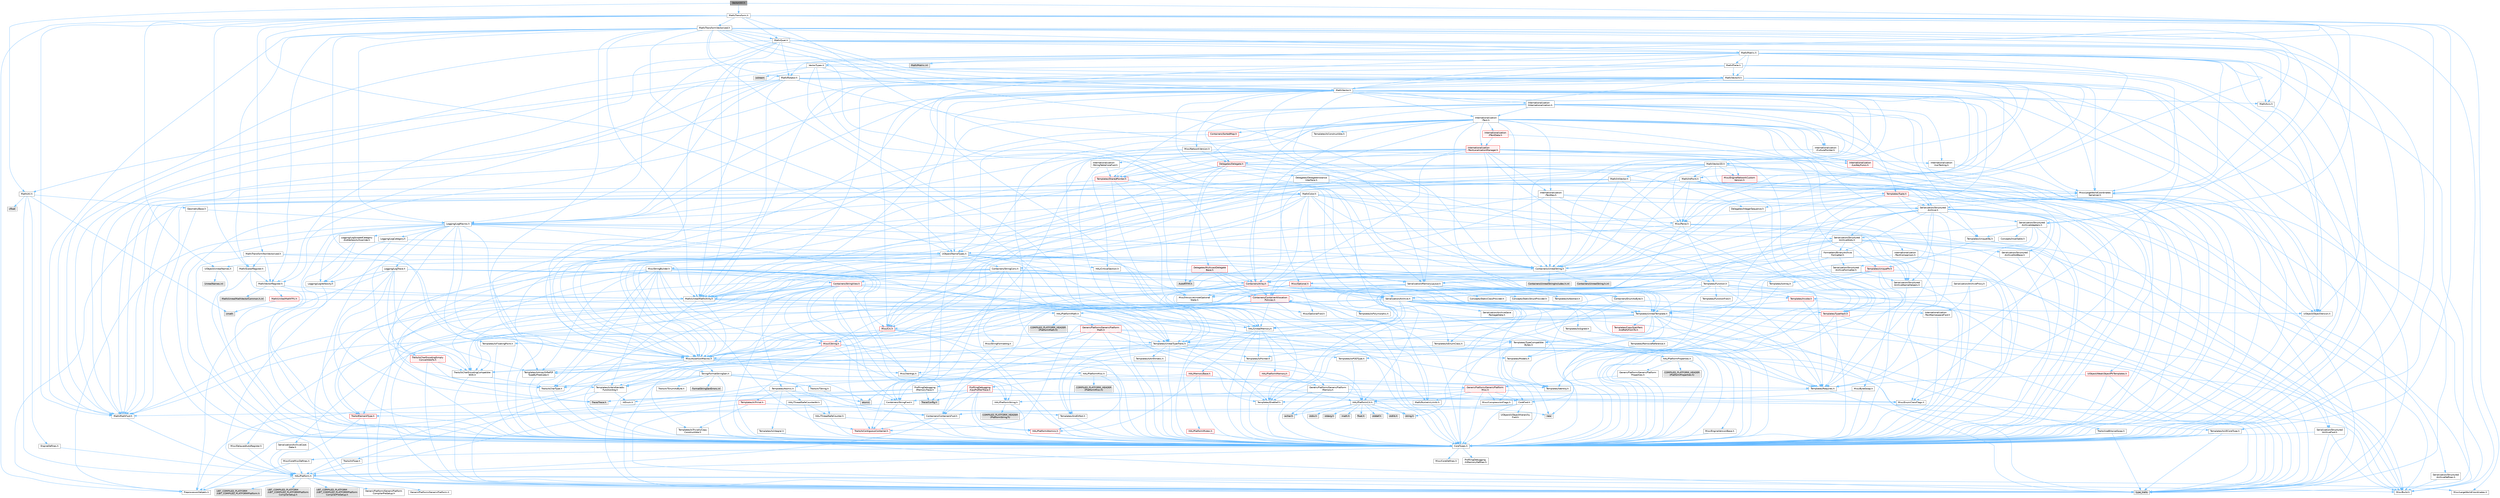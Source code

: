 digraph "VectorUtil.h"
{
 // INTERACTIVE_SVG=YES
 // LATEX_PDF_SIZE
  bgcolor="transparent";
  edge [fontname=Helvetica,fontsize=10,labelfontname=Helvetica,labelfontsize=10];
  node [fontname=Helvetica,fontsize=10,shape=box,height=0.2,width=0.4];
  Node1 [id="Node000001",label="VectorUtil.h",height=0.2,width=0.4,color="gray40", fillcolor="grey60", style="filled", fontcolor="black",tooltip=" "];
  Node1 -> Node2 [id="edge1_Node000001_Node000002",color="steelblue1",style="solid",tooltip=" "];
  Node2 [id="Node000002",label="MathUtil.h",height=0.2,width=0.4,color="grey40", fillcolor="white", style="filled",URL="$d4/d5b/MathUtil_8h.html",tooltip=" "];
  Node2 -> Node3 [id="edge2_Node000002_Node000003",color="steelblue1",style="solid",tooltip=" "];
  Node3 [id="Node000003",label="GeometryBase.h",height=0.2,width=0.4,color="grey40", fillcolor="white", style="filled",URL="$d5/d5e/GeometryBase_8h.html",tooltip=" "];
  Node3 -> Node4 [id="edge3_Node000003_Node000004",color="steelblue1",style="solid",tooltip=" "];
  Node4 [id="Node000004",label="CoreTypes.h",height=0.2,width=0.4,color="grey40", fillcolor="white", style="filled",URL="$dc/dec/CoreTypes_8h.html",tooltip=" "];
  Node4 -> Node5 [id="edge4_Node000004_Node000005",color="steelblue1",style="solid",tooltip=" "];
  Node5 [id="Node000005",label="HAL/Platform.h",height=0.2,width=0.4,color="grey40", fillcolor="white", style="filled",URL="$d9/dd0/Platform_8h.html",tooltip=" "];
  Node5 -> Node6 [id="edge5_Node000005_Node000006",color="steelblue1",style="solid",tooltip=" "];
  Node6 [id="Node000006",label="Misc/Build.h",height=0.2,width=0.4,color="grey40", fillcolor="white", style="filled",URL="$d3/dbb/Build_8h.html",tooltip=" "];
  Node5 -> Node7 [id="edge6_Node000005_Node000007",color="steelblue1",style="solid",tooltip=" "];
  Node7 [id="Node000007",label="Misc/LargeWorldCoordinates.h",height=0.2,width=0.4,color="grey40", fillcolor="white", style="filled",URL="$d2/dcb/LargeWorldCoordinates_8h.html",tooltip=" "];
  Node5 -> Node8 [id="edge7_Node000005_Node000008",color="steelblue1",style="solid",tooltip=" "];
  Node8 [id="Node000008",label="type_traits",height=0.2,width=0.4,color="grey60", fillcolor="#E0E0E0", style="filled",tooltip=" "];
  Node5 -> Node9 [id="edge8_Node000005_Node000009",color="steelblue1",style="solid",tooltip=" "];
  Node9 [id="Node000009",label="PreprocessorHelpers.h",height=0.2,width=0.4,color="grey40", fillcolor="white", style="filled",URL="$db/ddb/PreprocessorHelpers_8h.html",tooltip=" "];
  Node5 -> Node10 [id="edge9_Node000005_Node000010",color="steelblue1",style="solid",tooltip=" "];
  Node10 [id="Node000010",label="UBT_COMPILED_PLATFORM\l/UBT_COMPILED_PLATFORMPlatform\lCompilerPreSetup.h",height=0.2,width=0.4,color="grey60", fillcolor="#E0E0E0", style="filled",tooltip=" "];
  Node5 -> Node11 [id="edge10_Node000005_Node000011",color="steelblue1",style="solid",tooltip=" "];
  Node11 [id="Node000011",label="GenericPlatform/GenericPlatform\lCompilerPreSetup.h",height=0.2,width=0.4,color="grey40", fillcolor="white", style="filled",URL="$d9/dc8/GenericPlatformCompilerPreSetup_8h.html",tooltip=" "];
  Node5 -> Node12 [id="edge11_Node000005_Node000012",color="steelblue1",style="solid",tooltip=" "];
  Node12 [id="Node000012",label="GenericPlatform/GenericPlatform.h",height=0.2,width=0.4,color="grey40", fillcolor="white", style="filled",URL="$d6/d84/GenericPlatform_8h.html",tooltip=" "];
  Node5 -> Node13 [id="edge12_Node000005_Node000013",color="steelblue1",style="solid",tooltip=" "];
  Node13 [id="Node000013",label="UBT_COMPILED_PLATFORM\l/UBT_COMPILED_PLATFORMPlatform.h",height=0.2,width=0.4,color="grey60", fillcolor="#E0E0E0", style="filled",tooltip=" "];
  Node5 -> Node14 [id="edge13_Node000005_Node000014",color="steelblue1",style="solid",tooltip=" "];
  Node14 [id="Node000014",label="UBT_COMPILED_PLATFORM\l/UBT_COMPILED_PLATFORMPlatform\lCompilerSetup.h",height=0.2,width=0.4,color="grey60", fillcolor="#E0E0E0", style="filled",tooltip=" "];
  Node4 -> Node15 [id="edge14_Node000004_Node000015",color="steelblue1",style="solid",tooltip=" "];
  Node15 [id="Node000015",label="ProfilingDebugging\l/UMemoryDefines.h",height=0.2,width=0.4,color="grey40", fillcolor="white", style="filled",URL="$d2/da2/UMemoryDefines_8h.html",tooltip=" "];
  Node4 -> Node16 [id="edge15_Node000004_Node000016",color="steelblue1",style="solid",tooltip=" "];
  Node16 [id="Node000016",label="Misc/CoreMiscDefines.h",height=0.2,width=0.4,color="grey40", fillcolor="white", style="filled",URL="$da/d38/CoreMiscDefines_8h.html",tooltip=" "];
  Node16 -> Node5 [id="edge16_Node000016_Node000005",color="steelblue1",style="solid",tooltip=" "];
  Node16 -> Node9 [id="edge17_Node000016_Node000009",color="steelblue1",style="solid",tooltip=" "];
  Node4 -> Node17 [id="edge18_Node000004_Node000017",color="steelblue1",style="solid",tooltip=" "];
  Node17 [id="Node000017",label="Misc/CoreDefines.h",height=0.2,width=0.4,color="grey40", fillcolor="white", style="filled",URL="$d3/dd2/CoreDefines_8h.html",tooltip=" "];
  Node3 -> Node18 [id="edge19_Node000003_Node000018",color="steelblue1",style="solid",tooltip=" "];
  Node18 [id="Node000018",label="Logging/LogMacros.h",height=0.2,width=0.4,color="grey40", fillcolor="white", style="filled",URL="$d0/d16/LogMacros_8h.html",tooltip=" "];
  Node18 -> Node19 [id="edge20_Node000018_Node000019",color="steelblue1",style="solid",tooltip=" "];
  Node19 [id="Node000019",label="Containers/UnrealString.h",height=0.2,width=0.4,color="grey40", fillcolor="white", style="filled",URL="$d5/dba/UnrealString_8h.html",tooltip=" "];
  Node19 -> Node20 [id="edge21_Node000019_Node000020",color="steelblue1",style="solid",tooltip=" "];
  Node20 [id="Node000020",label="Containers/UnrealStringIncludes.h.inl",height=0.2,width=0.4,color="grey60", fillcolor="#E0E0E0", style="filled",tooltip=" "];
  Node19 -> Node21 [id="edge22_Node000019_Node000021",color="steelblue1",style="solid",tooltip=" "];
  Node21 [id="Node000021",label="Containers/UnrealString.h.inl",height=0.2,width=0.4,color="grey60", fillcolor="#E0E0E0", style="filled",tooltip=" "];
  Node19 -> Node22 [id="edge23_Node000019_Node000022",color="steelblue1",style="solid",tooltip=" "];
  Node22 [id="Node000022",label="Misc/StringFormatArg.h",height=0.2,width=0.4,color="grey40", fillcolor="white", style="filled",URL="$d2/d16/StringFormatArg_8h.html",tooltip=" "];
  Node22 -> Node23 [id="edge24_Node000022_Node000023",color="steelblue1",style="solid",tooltip=" "];
  Node23 [id="Node000023",label="Containers/ContainersFwd.h",height=0.2,width=0.4,color="grey40", fillcolor="white", style="filled",URL="$d4/d0a/ContainersFwd_8h.html",tooltip=" "];
  Node23 -> Node5 [id="edge25_Node000023_Node000005",color="steelblue1",style="solid",tooltip=" "];
  Node23 -> Node4 [id="edge26_Node000023_Node000004",color="steelblue1",style="solid",tooltip=" "];
  Node23 -> Node24 [id="edge27_Node000023_Node000024",color="steelblue1",style="solid",tooltip=" "];
  Node24 [id="Node000024",label="Traits/IsContiguousContainer.h",height=0.2,width=0.4,color="red", fillcolor="#FFF0F0", style="filled",URL="$d5/d3c/IsContiguousContainer_8h.html",tooltip=" "];
  Node24 -> Node4 [id="edge28_Node000024_Node000004",color="steelblue1",style="solid",tooltip=" "];
  Node18 -> Node4 [id="edge29_Node000018_Node000004",color="steelblue1",style="solid",tooltip=" "];
  Node18 -> Node9 [id="edge30_Node000018_Node000009",color="steelblue1",style="solid",tooltip=" "];
  Node18 -> Node27 [id="edge31_Node000018_Node000027",color="steelblue1",style="solid",tooltip=" "];
  Node27 [id="Node000027",label="Logging/LogCategory.h",height=0.2,width=0.4,color="grey40", fillcolor="white", style="filled",URL="$d9/d36/LogCategory_8h.html",tooltip=" "];
  Node27 -> Node4 [id="edge32_Node000027_Node000004",color="steelblue1",style="solid",tooltip=" "];
  Node27 -> Node28 [id="edge33_Node000027_Node000028",color="steelblue1",style="solid",tooltip=" "];
  Node28 [id="Node000028",label="Logging/LogVerbosity.h",height=0.2,width=0.4,color="grey40", fillcolor="white", style="filled",URL="$d2/d8f/LogVerbosity_8h.html",tooltip=" "];
  Node28 -> Node4 [id="edge34_Node000028_Node000004",color="steelblue1",style="solid",tooltip=" "];
  Node27 -> Node29 [id="edge35_Node000027_Node000029",color="steelblue1",style="solid",tooltip=" "];
  Node29 [id="Node000029",label="UObject/NameTypes.h",height=0.2,width=0.4,color="grey40", fillcolor="white", style="filled",URL="$d6/d35/NameTypes_8h.html",tooltip=" "];
  Node29 -> Node4 [id="edge36_Node000029_Node000004",color="steelblue1",style="solid",tooltip=" "];
  Node29 -> Node30 [id="edge37_Node000029_Node000030",color="steelblue1",style="solid",tooltip=" "];
  Node30 [id="Node000030",label="Misc/AssertionMacros.h",height=0.2,width=0.4,color="grey40", fillcolor="white", style="filled",URL="$d0/dfa/AssertionMacros_8h.html",tooltip=" "];
  Node30 -> Node4 [id="edge38_Node000030_Node000004",color="steelblue1",style="solid",tooltip=" "];
  Node30 -> Node5 [id="edge39_Node000030_Node000005",color="steelblue1",style="solid",tooltip=" "];
  Node30 -> Node31 [id="edge40_Node000030_Node000031",color="steelblue1",style="solid",tooltip=" "];
  Node31 [id="Node000031",label="HAL/PlatformMisc.h",height=0.2,width=0.4,color="grey40", fillcolor="white", style="filled",URL="$d0/df5/PlatformMisc_8h.html",tooltip=" "];
  Node31 -> Node4 [id="edge41_Node000031_Node000004",color="steelblue1",style="solid",tooltip=" "];
  Node31 -> Node32 [id="edge42_Node000031_Node000032",color="steelblue1",style="solid",tooltip=" "];
  Node32 [id="Node000032",label="GenericPlatform/GenericPlatform\lMisc.h",height=0.2,width=0.4,color="red", fillcolor="#FFF0F0", style="filled",URL="$db/d9a/GenericPlatformMisc_8h.html",tooltip=" "];
  Node32 -> Node33 [id="edge43_Node000032_Node000033",color="steelblue1",style="solid",tooltip=" "];
  Node33 [id="Node000033",label="Containers/StringFwd.h",height=0.2,width=0.4,color="grey40", fillcolor="white", style="filled",URL="$df/d37/StringFwd_8h.html",tooltip=" "];
  Node33 -> Node4 [id="edge44_Node000033_Node000004",color="steelblue1",style="solid",tooltip=" "];
  Node33 -> Node34 [id="edge45_Node000033_Node000034",color="steelblue1",style="solid",tooltip=" "];
  Node34 [id="Node000034",label="Traits/ElementType.h",height=0.2,width=0.4,color="red", fillcolor="#FFF0F0", style="filled",URL="$d5/d4f/ElementType_8h.html",tooltip=" "];
  Node34 -> Node5 [id="edge46_Node000034_Node000005",color="steelblue1",style="solid",tooltip=" "];
  Node34 -> Node8 [id="edge47_Node000034_Node000008",color="steelblue1",style="solid",tooltip=" "];
  Node33 -> Node24 [id="edge48_Node000033_Node000024",color="steelblue1",style="solid",tooltip=" "];
  Node32 -> Node35 [id="edge49_Node000032_Node000035",color="steelblue1",style="solid",tooltip=" "];
  Node35 [id="Node000035",label="CoreFwd.h",height=0.2,width=0.4,color="grey40", fillcolor="white", style="filled",URL="$d1/d1e/CoreFwd_8h.html",tooltip=" "];
  Node35 -> Node4 [id="edge50_Node000035_Node000004",color="steelblue1",style="solid",tooltip=" "];
  Node35 -> Node23 [id="edge51_Node000035_Node000023",color="steelblue1",style="solid",tooltip=" "];
  Node35 -> Node36 [id="edge52_Node000035_Node000036",color="steelblue1",style="solid",tooltip=" "];
  Node36 [id="Node000036",label="Math/MathFwd.h",height=0.2,width=0.4,color="grey40", fillcolor="white", style="filled",URL="$d2/d10/MathFwd_8h.html",tooltip=" "];
  Node36 -> Node5 [id="edge53_Node000036_Node000005",color="steelblue1",style="solid",tooltip=" "];
  Node35 -> Node37 [id="edge54_Node000035_Node000037",color="steelblue1",style="solid",tooltip=" "];
  Node37 [id="Node000037",label="UObject/UObjectHierarchy\lFwd.h",height=0.2,width=0.4,color="grey40", fillcolor="white", style="filled",URL="$d3/d13/UObjectHierarchyFwd_8h.html",tooltip=" "];
  Node32 -> Node4 [id="edge55_Node000032_Node000004",color="steelblue1",style="solid",tooltip=" "];
  Node32 -> Node39 [id="edge56_Node000032_Node000039",color="steelblue1",style="solid",tooltip=" "];
  Node39 [id="Node000039",label="HAL/PlatformCrt.h",height=0.2,width=0.4,color="grey40", fillcolor="white", style="filled",URL="$d8/d75/PlatformCrt_8h.html",tooltip=" "];
  Node39 -> Node40 [id="edge57_Node000039_Node000040",color="steelblue1",style="solid",tooltip=" "];
  Node40 [id="Node000040",label="new",height=0.2,width=0.4,color="grey60", fillcolor="#E0E0E0", style="filled",tooltip=" "];
  Node39 -> Node41 [id="edge58_Node000039_Node000041",color="steelblue1",style="solid",tooltip=" "];
  Node41 [id="Node000041",label="wchar.h",height=0.2,width=0.4,color="grey60", fillcolor="#E0E0E0", style="filled",tooltip=" "];
  Node39 -> Node42 [id="edge59_Node000039_Node000042",color="steelblue1",style="solid",tooltip=" "];
  Node42 [id="Node000042",label="stddef.h",height=0.2,width=0.4,color="grey60", fillcolor="#E0E0E0", style="filled",tooltip=" "];
  Node39 -> Node43 [id="edge60_Node000039_Node000043",color="steelblue1",style="solid",tooltip=" "];
  Node43 [id="Node000043",label="stdlib.h",height=0.2,width=0.4,color="grey60", fillcolor="#E0E0E0", style="filled",tooltip=" "];
  Node39 -> Node44 [id="edge61_Node000039_Node000044",color="steelblue1",style="solid",tooltip=" "];
  Node44 [id="Node000044",label="stdio.h",height=0.2,width=0.4,color="grey60", fillcolor="#E0E0E0", style="filled",tooltip=" "];
  Node39 -> Node45 [id="edge62_Node000039_Node000045",color="steelblue1",style="solid",tooltip=" "];
  Node45 [id="Node000045",label="stdarg.h",height=0.2,width=0.4,color="grey60", fillcolor="#E0E0E0", style="filled",tooltip=" "];
  Node39 -> Node46 [id="edge63_Node000039_Node000046",color="steelblue1",style="solid",tooltip=" "];
  Node46 [id="Node000046",label="math.h",height=0.2,width=0.4,color="grey60", fillcolor="#E0E0E0", style="filled",tooltip=" "];
  Node39 -> Node47 [id="edge64_Node000039_Node000047",color="steelblue1",style="solid",tooltip=" "];
  Node47 [id="Node000047",label="float.h",height=0.2,width=0.4,color="grey60", fillcolor="#E0E0E0", style="filled",tooltip=" "];
  Node39 -> Node48 [id="edge65_Node000039_Node000048",color="steelblue1",style="solid",tooltip=" "];
  Node48 [id="Node000048",label="string.h",height=0.2,width=0.4,color="grey60", fillcolor="#E0E0E0", style="filled",tooltip=" "];
  Node32 -> Node49 [id="edge66_Node000032_Node000049",color="steelblue1",style="solid",tooltip=" "];
  Node49 [id="Node000049",label="Math/NumericLimits.h",height=0.2,width=0.4,color="grey40", fillcolor="white", style="filled",URL="$df/d1b/NumericLimits_8h.html",tooltip=" "];
  Node49 -> Node4 [id="edge67_Node000049_Node000004",color="steelblue1",style="solid",tooltip=" "];
  Node32 -> Node50 [id="edge68_Node000032_Node000050",color="steelblue1",style="solid",tooltip=" "];
  Node50 [id="Node000050",label="Misc/CompressionFlags.h",height=0.2,width=0.4,color="grey40", fillcolor="white", style="filled",URL="$d9/d76/CompressionFlags_8h.html",tooltip=" "];
  Node32 -> Node51 [id="edge69_Node000032_Node000051",color="steelblue1",style="solid",tooltip=" "];
  Node51 [id="Node000051",label="Misc/EnumClassFlags.h",height=0.2,width=0.4,color="grey40", fillcolor="white", style="filled",URL="$d8/de7/EnumClassFlags_8h.html",tooltip=" "];
  Node31 -> Node54 [id="edge70_Node000031_Node000054",color="steelblue1",style="solid",tooltip=" "];
  Node54 [id="Node000054",label="COMPILED_PLATFORM_HEADER\l(PlatformMisc.h)",height=0.2,width=0.4,color="grey60", fillcolor="#E0E0E0", style="filled",tooltip=" "];
  Node31 -> Node55 [id="edge71_Node000031_Node000055",color="steelblue1",style="solid",tooltip=" "];
  Node55 [id="Node000055",label="ProfilingDebugging\l/CpuProfilerTrace.h",height=0.2,width=0.4,color="red", fillcolor="#FFF0F0", style="filled",URL="$da/dcb/CpuProfilerTrace_8h.html",tooltip=" "];
  Node55 -> Node4 [id="edge72_Node000055_Node000004",color="steelblue1",style="solid",tooltip=" "];
  Node55 -> Node23 [id="edge73_Node000055_Node000023",color="steelblue1",style="solid",tooltip=" "];
  Node55 -> Node56 [id="edge74_Node000055_Node000056",color="steelblue1",style="solid",tooltip=" "];
  Node56 [id="Node000056",label="HAL/PlatformAtomics.h",height=0.2,width=0.4,color="red", fillcolor="#FFF0F0", style="filled",URL="$d3/d36/PlatformAtomics_8h.html",tooltip=" "];
  Node56 -> Node4 [id="edge75_Node000056_Node000004",color="steelblue1",style="solid",tooltip=" "];
  Node55 -> Node9 [id="edge76_Node000055_Node000009",color="steelblue1",style="solid",tooltip=" "];
  Node55 -> Node6 [id="edge77_Node000055_Node000006",color="steelblue1",style="solid",tooltip=" "];
  Node55 -> Node59 [id="edge78_Node000055_Node000059",color="steelblue1",style="solid",tooltip=" "];
  Node59 [id="Node000059",label="Trace/Config.h",height=0.2,width=0.4,color="grey60", fillcolor="#E0E0E0", style="filled",tooltip=" "];
  Node55 -> Node62 [id="edge79_Node000055_Node000062",color="steelblue1",style="solid",tooltip=" "];
  Node62 [id="Node000062",label="Trace/Trace.h",height=0.2,width=0.4,color="grey60", fillcolor="#E0E0E0", style="filled",tooltip=" "];
  Node30 -> Node9 [id="edge80_Node000030_Node000009",color="steelblue1",style="solid",tooltip=" "];
  Node30 -> Node63 [id="edge81_Node000030_Node000063",color="steelblue1",style="solid",tooltip=" "];
  Node63 [id="Node000063",label="Templates/EnableIf.h",height=0.2,width=0.4,color="grey40", fillcolor="white", style="filled",URL="$d7/d60/EnableIf_8h.html",tooltip=" "];
  Node63 -> Node4 [id="edge82_Node000063_Node000004",color="steelblue1",style="solid",tooltip=" "];
  Node30 -> Node64 [id="edge83_Node000030_Node000064",color="steelblue1",style="solid",tooltip=" "];
  Node64 [id="Node000064",label="Templates/IsArrayOrRefOf\lTypeByPredicate.h",height=0.2,width=0.4,color="grey40", fillcolor="white", style="filled",URL="$d6/da1/IsArrayOrRefOfTypeByPredicate_8h.html",tooltip=" "];
  Node64 -> Node4 [id="edge84_Node000064_Node000004",color="steelblue1",style="solid",tooltip=" "];
  Node30 -> Node65 [id="edge85_Node000030_Node000065",color="steelblue1",style="solid",tooltip=" "];
  Node65 [id="Node000065",label="Templates/IsValidVariadic\lFunctionArg.h",height=0.2,width=0.4,color="grey40", fillcolor="white", style="filled",URL="$d0/dc8/IsValidVariadicFunctionArg_8h.html",tooltip=" "];
  Node65 -> Node4 [id="edge86_Node000065_Node000004",color="steelblue1",style="solid",tooltip=" "];
  Node65 -> Node66 [id="edge87_Node000065_Node000066",color="steelblue1",style="solid",tooltip=" "];
  Node66 [id="Node000066",label="IsEnum.h",height=0.2,width=0.4,color="grey40", fillcolor="white", style="filled",URL="$d4/de5/IsEnum_8h.html",tooltip=" "];
  Node65 -> Node8 [id="edge88_Node000065_Node000008",color="steelblue1",style="solid",tooltip=" "];
  Node30 -> Node67 [id="edge89_Node000030_Node000067",color="steelblue1",style="solid",tooltip=" "];
  Node67 [id="Node000067",label="Traits/IsCharEncodingCompatible\lWith.h",height=0.2,width=0.4,color="grey40", fillcolor="white", style="filled",URL="$df/dd1/IsCharEncodingCompatibleWith_8h.html",tooltip=" "];
  Node67 -> Node8 [id="edge90_Node000067_Node000008",color="steelblue1",style="solid",tooltip=" "];
  Node67 -> Node68 [id="edge91_Node000067_Node000068",color="steelblue1",style="solid",tooltip=" "];
  Node68 [id="Node000068",label="Traits/IsCharType.h",height=0.2,width=0.4,color="grey40", fillcolor="white", style="filled",URL="$db/d51/IsCharType_8h.html",tooltip=" "];
  Node68 -> Node4 [id="edge92_Node000068_Node000004",color="steelblue1",style="solid",tooltip=" "];
  Node30 -> Node69 [id="edge93_Node000030_Node000069",color="steelblue1",style="solid",tooltip=" "];
  Node69 [id="Node000069",label="Misc/VarArgs.h",height=0.2,width=0.4,color="grey40", fillcolor="white", style="filled",URL="$d5/d6f/VarArgs_8h.html",tooltip=" "];
  Node69 -> Node4 [id="edge94_Node000069_Node000004",color="steelblue1",style="solid",tooltip=" "];
  Node30 -> Node70 [id="edge95_Node000030_Node000070",color="steelblue1",style="solid",tooltip=" "];
  Node70 [id="Node000070",label="String/FormatStringSan.h",height=0.2,width=0.4,color="grey40", fillcolor="white", style="filled",URL="$d3/d8b/FormatStringSan_8h.html",tooltip=" "];
  Node70 -> Node8 [id="edge96_Node000070_Node000008",color="steelblue1",style="solid",tooltip=" "];
  Node70 -> Node4 [id="edge97_Node000070_Node000004",color="steelblue1",style="solid",tooltip=" "];
  Node70 -> Node71 [id="edge98_Node000070_Node000071",color="steelblue1",style="solid",tooltip=" "];
  Node71 [id="Node000071",label="Templates/Requires.h",height=0.2,width=0.4,color="grey40", fillcolor="white", style="filled",URL="$dc/d96/Requires_8h.html",tooltip=" "];
  Node71 -> Node63 [id="edge99_Node000071_Node000063",color="steelblue1",style="solid",tooltip=" "];
  Node71 -> Node8 [id="edge100_Node000071_Node000008",color="steelblue1",style="solid",tooltip=" "];
  Node70 -> Node72 [id="edge101_Node000070_Node000072",color="steelblue1",style="solid",tooltip=" "];
  Node72 [id="Node000072",label="Templates/Identity.h",height=0.2,width=0.4,color="grey40", fillcolor="white", style="filled",URL="$d0/dd5/Identity_8h.html",tooltip=" "];
  Node70 -> Node65 [id="edge102_Node000070_Node000065",color="steelblue1",style="solid",tooltip=" "];
  Node70 -> Node68 [id="edge103_Node000070_Node000068",color="steelblue1",style="solid",tooltip=" "];
  Node70 -> Node73 [id="edge104_Node000070_Node000073",color="steelblue1",style="solid",tooltip=" "];
  Node73 [id="Node000073",label="Traits/IsTEnumAsByte.h",height=0.2,width=0.4,color="grey40", fillcolor="white", style="filled",URL="$d1/de6/IsTEnumAsByte_8h.html",tooltip=" "];
  Node70 -> Node74 [id="edge105_Node000070_Node000074",color="steelblue1",style="solid",tooltip=" "];
  Node74 [id="Node000074",label="Traits/IsTString.h",height=0.2,width=0.4,color="grey40", fillcolor="white", style="filled",URL="$d0/df8/IsTString_8h.html",tooltip=" "];
  Node74 -> Node23 [id="edge106_Node000074_Node000023",color="steelblue1",style="solid",tooltip=" "];
  Node70 -> Node23 [id="edge107_Node000070_Node000023",color="steelblue1",style="solid",tooltip=" "];
  Node70 -> Node75 [id="edge108_Node000070_Node000075",color="steelblue1",style="solid",tooltip=" "];
  Node75 [id="Node000075",label="FormatStringSanErrors.inl",height=0.2,width=0.4,color="grey60", fillcolor="#E0E0E0", style="filled",tooltip=" "];
  Node30 -> Node76 [id="edge109_Node000030_Node000076",color="steelblue1",style="solid",tooltip=" "];
  Node76 [id="Node000076",label="atomic",height=0.2,width=0.4,color="grey60", fillcolor="#E0E0E0", style="filled",tooltip=" "];
  Node29 -> Node77 [id="edge110_Node000029_Node000077",color="steelblue1",style="solid",tooltip=" "];
  Node77 [id="Node000077",label="HAL/UnrealMemory.h",height=0.2,width=0.4,color="grey40", fillcolor="white", style="filled",URL="$d9/d96/UnrealMemory_8h.html",tooltip=" "];
  Node77 -> Node4 [id="edge111_Node000077_Node000004",color="steelblue1",style="solid",tooltip=" "];
  Node77 -> Node78 [id="edge112_Node000077_Node000078",color="steelblue1",style="solid",tooltip=" "];
  Node78 [id="Node000078",label="GenericPlatform/GenericPlatform\lMemory.h",height=0.2,width=0.4,color="grey40", fillcolor="white", style="filled",URL="$dd/d22/GenericPlatformMemory_8h.html",tooltip=" "];
  Node78 -> Node35 [id="edge113_Node000078_Node000035",color="steelblue1",style="solid",tooltip=" "];
  Node78 -> Node4 [id="edge114_Node000078_Node000004",color="steelblue1",style="solid",tooltip=" "];
  Node78 -> Node79 [id="edge115_Node000078_Node000079",color="steelblue1",style="solid",tooltip=" "];
  Node79 [id="Node000079",label="HAL/PlatformString.h",height=0.2,width=0.4,color="grey40", fillcolor="white", style="filled",URL="$db/db5/PlatformString_8h.html",tooltip=" "];
  Node79 -> Node4 [id="edge116_Node000079_Node000004",color="steelblue1",style="solid",tooltip=" "];
  Node79 -> Node80 [id="edge117_Node000079_Node000080",color="steelblue1",style="solid",tooltip=" "];
  Node80 [id="Node000080",label="COMPILED_PLATFORM_HEADER\l(PlatformString.h)",height=0.2,width=0.4,color="grey60", fillcolor="#E0E0E0", style="filled",tooltip=" "];
  Node78 -> Node48 [id="edge118_Node000078_Node000048",color="steelblue1",style="solid",tooltip=" "];
  Node78 -> Node41 [id="edge119_Node000078_Node000041",color="steelblue1",style="solid",tooltip=" "];
  Node77 -> Node81 [id="edge120_Node000077_Node000081",color="steelblue1",style="solid",tooltip=" "];
  Node81 [id="Node000081",label="HAL/MemoryBase.h",height=0.2,width=0.4,color="red", fillcolor="#FFF0F0", style="filled",URL="$d6/d9f/MemoryBase_8h.html",tooltip=" "];
  Node81 -> Node4 [id="edge121_Node000081_Node000004",color="steelblue1",style="solid",tooltip=" "];
  Node81 -> Node56 [id="edge122_Node000081_Node000056",color="steelblue1",style="solid",tooltip=" "];
  Node81 -> Node39 [id="edge123_Node000081_Node000039",color="steelblue1",style="solid",tooltip=" "];
  Node81 -> Node84 [id="edge124_Node000081_Node000084",color="steelblue1",style="solid",tooltip=" "];
  Node84 [id="Node000084",label="Templates/Atomic.h",height=0.2,width=0.4,color="grey40", fillcolor="white", style="filled",URL="$d3/d91/Atomic_8h.html",tooltip=" "];
  Node84 -> Node85 [id="edge125_Node000084_Node000085",color="steelblue1",style="solid",tooltip=" "];
  Node85 [id="Node000085",label="HAL/ThreadSafeCounter.h",height=0.2,width=0.4,color="grey40", fillcolor="white", style="filled",URL="$dc/dc9/ThreadSafeCounter_8h.html",tooltip=" "];
  Node85 -> Node4 [id="edge126_Node000085_Node000004",color="steelblue1",style="solid",tooltip=" "];
  Node85 -> Node56 [id="edge127_Node000085_Node000056",color="steelblue1",style="solid",tooltip=" "];
  Node84 -> Node86 [id="edge128_Node000084_Node000086",color="steelblue1",style="solid",tooltip=" "];
  Node86 [id="Node000086",label="HAL/ThreadSafeCounter64.h",height=0.2,width=0.4,color="grey40", fillcolor="white", style="filled",URL="$d0/d12/ThreadSafeCounter64_8h.html",tooltip=" "];
  Node86 -> Node4 [id="edge129_Node000086_Node000004",color="steelblue1",style="solid",tooltip=" "];
  Node86 -> Node85 [id="edge130_Node000086_Node000085",color="steelblue1",style="solid",tooltip=" "];
  Node84 -> Node87 [id="edge131_Node000084_Node000087",color="steelblue1",style="solid",tooltip=" "];
  Node87 [id="Node000087",label="Templates/IsIntegral.h",height=0.2,width=0.4,color="grey40", fillcolor="white", style="filled",URL="$da/d64/IsIntegral_8h.html",tooltip=" "];
  Node87 -> Node4 [id="edge132_Node000087_Node000004",color="steelblue1",style="solid",tooltip=" "];
  Node84 -> Node88 [id="edge133_Node000084_Node000088",color="steelblue1",style="solid",tooltip=" "];
  Node88 [id="Node000088",label="Templates/IsTrivial.h",height=0.2,width=0.4,color="red", fillcolor="#FFF0F0", style="filled",URL="$da/d4c/IsTrivial_8h.html",tooltip=" "];
  Node88 -> Node89 [id="edge134_Node000088_Node000089",color="steelblue1",style="solid",tooltip=" "];
  Node89 [id="Node000089",label="Templates/AndOrNot.h",height=0.2,width=0.4,color="grey40", fillcolor="white", style="filled",URL="$db/d0a/AndOrNot_8h.html",tooltip=" "];
  Node89 -> Node4 [id="edge135_Node000089_Node000004",color="steelblue1",style="solid",tooltip=" "];
  Node88 -> Node90 [id="edge136_Node000088_Node000090",color="steelblue1",style="solid",tooltip=" "];
  Node90 [id="Node000090",label="Templates/IsTriviallyCopy\lConstructible.h",height=0.2,width=0.4,color="grey40", fillcolor="white", style="filled",URL="$d3/d78/IsTriviallyCopyConstructible_8h.html",tooltip=" "];
  Node90 -> Node4 [id="edge137_Node000090_Node000004",color="steelblue1",style="solid",tooltip=" "];
  Node90 -> Node8 [id="edge138_Node000090_Node000008",color="steelblue1",style="solid",tooltip=" "];
  Node88 -> Node8 [id="edge139_Node000088_Node000008",color="steelblue1",style="solid",tooltip=" "];
  Node84 -> Node92 [id="edge140_Node000084_Node000092",color="steelblue1",style="solid",tooltip=" "];
  Node92 [id="Node000092",label="Traits/IntType.h",height=0.2,width=0.4,color="grey40", fillcolor="white", style="filled",URL="$d7/deb/IntType_8h.html",tooltip=" "];
  Node92 -> Node5 [id="edge141_Node000092_Node000005",color="steelblue1",style="solid",tooltip=" "];
  Node84 -> Node76 [id="edge142_Node000084_Node000076",color="steelblue1",style="solid",tooltip=" "];
  Node77 -> Node93 [id="edge143_Node000077_Node000093",color="steelblue1",style="solid",tooltip=" "];
  Node93 [id="Node000093",label="HAL/PlatformMemory.h",height=0.2,width=0.4,color="red", fillcolor="#FFF0F0", style="filled",URL="$de/d68/PlatformMemory_8h.html",tooltip=" "];
  Node93 -> Node4 [id="edge144_Node000093_Node000004",color="steelblue1",style="solid",tooltip=" "];
  Node93 -> Node78 [id="edge145_Node000093_Node000078",color="steelblue1",style="solid",tooltip=" "];
  Node77 -> Node95 [id="edge146_Node000077_Node000095",color="steelblue1",style="solid",tooltip=" "];
  Node95 [id="Node000095",label="ProfilingDebugging\l/MemoryTrace.h",height=0.2,width=0.4,color="grey40", fillcolor="white", style="filled",URL="$da/dd7/MemoryTrace_8h.html",tooltip=" "];
  Node95 -> Node5 [id="edge147_Node000095_Node000005",color="steelblue1",style="solid",tooltip=" "];
  Node95 -> Node51 [id="edge148_Node000095_Node000051",color="steelblue1",style="solid",tooltip=" "];
  Node95 -> Node59 [id="edge149_Node000095_Node000059",color="steelblue1",style="solid",tooltip=" "];
  Node95 -> Node62 [id="edge150_Node000095_Node000062",color="steelblue1",style="solid",tooltip=" "];
  Node77 -> Node96 [id="edge151_Node000077_Node000096",color="steelblue1",style="solid",tooltip=" "];
  Node96 [id="Node000096",label="Templates/IsPointer.h",height=0.2,width=0.4,color="grey40", fillcolor="white", style="filled",URL="$d7/d05/IsPointer_8h.html",tooltip=" "];
  Node96 -> Node4 [id="edge152_Node000096_Node000004",color="steelblue1",style="solid",tooltip=" "];
  Node29 -> Node97 [id="edge153_Node000029_Node000097",color="steelblue1",style="solid",tooltip=" "];
  Node97 [id="Node000097",label="Templates/UnrealTypeTraits.h",height=0.2,width=0.4,color="grey40", fillcolor="white", style="filled",URL="$d2/d2d/UnrealTypeTraits_8h.html",tooltip=" "];
  Node97 -> Node4 [id="edge154_Node000097_Node000004",color="steelblue1",style="solid",tooltip=" "];
  Node97 -> Node96 [id="edge155_Node000097_Node000096",color="steelblue1",style="solid",tooltip=" "];
  Node97 -> Node30 [id="edge156_Node000097_Node000030",color="steelblue1",style="solid",tooltip=" "];
  Node97 -> Node89 [id="edge157_Node000097_Node000089",color="steelblue1",style="solid",tooltip=" "];
  Node97 -> Node63 [id="edge158_Node000097_Node000063",color="steelblue1",style="solid",tooltip=" "];
  Node97 -> Node98 [id="edge159_Node000097_Node000098",color="steelblue1",style="solid",tooltip=" "];
  Node98 [id="Node000098",label="Templates/IsArithmetic.h",height=0.2,width=0.4,color="grey40", fillcolor="white", style="filled",URL="$d2/d5d/IsArithmetic_8h.html",tooltip=" "];
  Node98 -> Node4 [id="edge160_Node000098_Node000004",color="steelblue1",style="solid",tooltip=" "];
  Node97 -> Node66 [id="edge161_Node000097_Node000066",color="steelblue1",style="solid",tooltip=" "];
  Node97 -> Node99 [id="edge162_Node000097_Node000099",color="steelblue1",style="solid",tooltip=" "];
  Node99 [id="Node000099",label="Templates/Models.h",height=0.2,width=0.4,color="grey40", fillcolor="white", style="filled",URL="$d3/d0c/Models_8h.html",tooltip=" "];
  Node99 -> Node72 [id="edge163_Node000099_Node000072",color="steelblue1",style="solid",tooltip=" "];
  Node97 -> Node100 [id="edge164_Node000097_Node000100",color="steelblue1",style="solid",tooltip=" "];
  Node100 [id="Node000100",label="Templates/IsPODType.h",height=0.2,width=0.4,color="grey40", fillcolor="white", style="filled",URL="$d7/db1/IsPODType_8h.html",tooltip=" "];
  Node100 -> Node4 [id="edge165_Node000100_Node000004",color="steelblue1",style="solid",tooltip=" "];
  Node97 -> Node101 [id="edge166_Node000097_Node000101",color="steelblue1",style="solid",tooltip=" "];
  Node101 [id="Node000101",label="Templates/IsUECoreType.h",height=0.2,width=0.4,color="grey40", fillcolor="white", style="filled",URL="$d1/db8/IsUECoreType_8h.html",tooltip=" "];
  Node101 -> Node4 [id="edge167_Node000101_Node000004",color="steelblue1",style="solid",tooltip=" "];
  Node101 -> Node8 [id="edge168_Node000101_Node000008",color="steelblue1",style="solid",tooltip=" "];
  Node97 -> Node90 [id="edge169_Node000097_Node000090",color="steelblue1",style="solid",tooltip=" "];
  Node29 -> Node102 [id="edge170_Node000029_Node000102",color="steelblue1",style="solid",tooltip=" "];
  Node102 [id="Node000102",label="Templates/UnrealTemplate.h",height=0.2,width=0.4,color="grey40", fillcolor="white", style="filled",URL="$d4/d24/UnrealTemplate_8h.html",tooltip=" "];
  Node102 -> Node4 [id="edge171_Node000102_Node000004",color="steelblue1",style="solid",tooltip=" "];
  Node102 -> Node96 [id="edge172_Node000102_Node000096",color="steelblue1",style="solid",tooltip=" "];
  Node102 -> Node77 [id="edge173_Node000102_Node000077",color="steelblue1",style="solid",tooltip=" "];
  Node102 -> Node103 [id="edge174_Node000102_Node000103",color="steelblue1",style="solid",tooltip=" "];
  Node103 [id="Node000103",label="Templates/CopyQualifiers\lAndRefsFromTo.h",height=0.2,width=0.4,color="red", fillcolor="#FFF0F0", style="filled",URL="$d3/db3/CopyQualifiersAndRefsFromTo_8h.html",tooltip=" "];
  Node102 -> Node97 [id="edge175_Node000102_Node000097",color="steelblue1",style="solid",tooltip=" "];
  Node102 -> Node105 [id="edge176_Node000102_Node000105",color="steelblue1",style="solid",tooltip=" "];
  Node105 [id="Node000105",label="Templates/RemoveReference.h",height=0.2,width=0.4,color="grey40", fillcolor="white", style="filled",URL="$da/dbe/RemoveReference_8h.html",tooltip=" "];
  Node105 -> Node4 [id="edge177_Node000105_Node000004",color="steelblue1",style="solid",tooltip=" "];
  Node102 -> Node71 [id="edge178_Node000102_Node000071",color="steelblue1",style="solid",tooltip=" "];
  Node102 -> Node106 [id="edge179_Node000102_Node000106",color="steelblue1",style="solid",tooltip=" "];
  Node106 [id="Node000106",label="Templates/TypeCompatible\lBytes.h",height=0.2,width=0.4,color="grey40", fillcolor="white", style="filled",URL="$df/d0a/TypeCompatibleBytes_8h.html",tooltip=" "];
  Node106 -> Node4 [id="edge180_Node000106_Node000004",color="steelblue1",style="solid",tooltip=" "];
  Node106 -> Node48 [id="edge181_Node000106_Node000048",color="steelblue1",style="solid",tooltip=" "];
  Node106 -> Node40 [id="edge182_Node000106_Node000040",color="steelblue1",style="solid",tooltip=" "];
  Node106 -> Node8 [id="edge183_Node000106_Node000008",color="steelblue1",style="solid",tooltip=" "];
  Node102 -> Node72 [id="edge184_Node000102_Node000072",color="steelblue1",style="solid",tooltip=" "];
  Node102 -> Node24 [id="edge185_Node000102_Node000024",color="steelblue1",style="solid",tooltip=" "];
  Node102 -> Node107 [id="edge186_Node000102_Node000107",color="steelblue1",style="solid",tooltip=" "];
  Node107 [id="Node000107",label="Traits/UseBitwiseSwap.h",height=0.2,width=0.4,color="grey40", fillcolor="white", style="filled",URL="$db/df3/UseBitwiseSwap_8h.html",tooltip=" "];
  Node107 -> Node4 [id="edge187_Node000107_Node000004",color="steelblue1",style="solid",tooltip=" "];
  Node107 -> Node8 [id="edge188_Node000107_Node000008",color="steelblue1",style="solid",tooltip=" "];
  Node102 -> Node8 [id="edge189_Node000102_Node000008",color="steelblue1",style="solid",tooltip=" "];
  Node29 -> Node19 [id="edge190_Node000029_Node000019",color="steelblue1",style="solid",tooltip=" "];
  Node29 -> Node108 [id="edge191_Node000029_Node000108",color="steelblue1",style="solid",tooltip=" "];
  Node108 [id="Node000108",label="HAL/CriticalSection.h",height=0.2,width=0.4,color="grey40", fillcolor="white", style="filled",URL="$d6/d90/CriticalSection_8h.html",tooltip=" "];
  Node108 -> Node109 [id="edge192_Node000108_Node000109",color="steelblue1",style="solid",tooltip=" "];
  Node109 [id="Node000109",label="HAL/PlatformMutex.h",height=0.2,width=0.4,color="red", fillcolor="#FFF0F0", style="filled",URL="$d9/d0b/PlatformMutex_8h.html",tooltip=" "];
  Node109 -> Node4 [id="edge193_Node000109_Node000004",color="steelblue1",style="solid",tooltip=" "];
  Node29 -> Node111 [id="edge194_Node000029_Node000111",color="steelblue1",style="solid",tooltip=" "];
  Node111 [id="Node000111",label="Containers/StringConv.h",height=0.2,width=0.4,color="grey40", fillcolor="white", style="filled",URL="$d3/ddf/StringConv_8h.html",tooltip=" "];
  Node111 -> Node4 [id="edge195_Node000111_Node000004",color="steelblue1",style="solid",tooltip=" "];
  Node111 -> Node30 [id="edge196_Node000111_Node000030",color="steelblue1",style="solid",tooltip=" "];
  Node111 -> Node112 [id="edge197_Node000111_Node000112",color="steelblue1",style="solid",tooltip=" "];
  Node112 [id="Node000112",label="Containers/ContainerAllocation\lPolicies.h",height=0.2,width=0.4,color="red", fillcolor="#FFF0F0", style="filled",URL="$d7/dff/ContainerAllocationPolicies_8h.html",tooltip=" "];
  Node112 -> Node4 [id="edge198_Node000112_Node000004",color="steelblue1",style="solid",tooltip=" "];
  Node112 -> Node112 [id="edge199_Node000112_Node000112",color="steelblue1",style="solid",tooltip=" "];
  Node112 -> Node114 [id="edge200_Node000112_Node000114",color="steelblue1",style="solid",tooltip=" "];
  Node114 [id="Node000114",label="HAL/PlatformMath.h",height=0.2,width=0.4,color="grey40", fillcolor="white", style="filled",URL="$dc/d53/PlatformMath_8h.html",tooltip=" "];
  Node114 -> Node4 [id="edge201_Node000114_Node000004",color="steelblue1",style="solid",tooltip=" "];
  Node114 -> Node115 [id="edge202_Node000114_Node000115",color="steelblue1",style="solid",tooltip=" "];
  Node115 [id="Node000115",label="GenericPlatform/GenericPlatform\lMath.h",height=0.2,width=0.4,color="red", fillcolor="#FFF0F0", style="filled",URL="$d5/d79/GenericPlatformMath_8h.html",tooltip=" "];
  Node115 -> Node4 [id="edge203_Node000115_Node000004",color="steelblue1",style="solid",tooltip=" "];
  Node115 -> Node23 [id="edge204_Node000115_Node000023",color="steelblue1",style="solid",tooltip=" "];
  Node115 -> Node39 [id="edge205_Node000115_Node000039",color="steelblue1",style="solid",tooltip=" "];
  Node115 -> Node89 [id="edge206_Node000115_Node000089",color="steelblue1",style="solid",tooltip=" "];
  Node115 -> Node117 [id="edge207_Node000115_Node000117",color="steelblue1",style="solid",tooltip=" "];
  Node117 [id="Node000117",label="Templates/IsFloatingPoint.h",height=0.2,width=0.4,color="grey40", fillcolor="white", style="filled",URL="$d3/d11/IsFloatingPoint_8h.html",tooltip=" "];
  Node117 -> Node4 [id="edge208_Node000117_Node000004",color="steelblue1",style="solid",tooltip=" "];
  Node115 -> Node97 [id="edge209_Node000115_Node000097",color="steelblue1",style="solid",tooltip=" "];
  Node115 -> Node71 [id="edge210_Node000115_Node000071",color="steelblue1",style="solid",tooltip=" "];
  Node115 -> Node106 [id="edge211_Node000115_Node000106",color="steelblue1",style="solid",tooltip=" "];
  Node115 -> Node8 [id="edge212_Node000115_Node000008",color="steelblue1",style="solid",tooltip=" "];
  Node114 -> Node121 [id="edge213_Node000114_Node000121",color="steelblue1",style="solid",tooltip=" "];
  Node121 [id="Node000121",label="COMPILED_PLATFORM_HEADER\l(PlatformMath.h)",height=0.2,width=0.4,color="grey60", fillcolor="#E0E0E0", style="filled",tooltip=" "];
  Node112 -> Node77 [id="edge214_Node000112_Node000077",color="steelblue1",style="solid",tooltip=" "];
  Node112 -> Node49 [id="edge215_Node000112_Node000049",color="steelblue1",style="solid",tooltip=" "];
  Node112 -> Node30 [id="edge216_Node000112_Node000030",color="steelblue1",style="solid",tooltip=" "];
  Node112 -> Node122 [id="edge217_Node000112_Node000122",color="steelblue1",style="solid",tooltip=" "];
  Node122 [id="Node000122",label="Templates/IsPolymorphic.h",height=0.2,width=0.4,color="grey40", fillcolor="white", style="filled",URL="$dc/d20/IsPolymorphic_8h.html",tooltip=" "];
  Node112 -> Node106 [id="edge218_Node000112_Node000106",color="steelblue1",style="solid",tooltip=" "];
  Node112 -> Node8 [id="edge219_Node000112_Node000008",color="steelblue1",style="solid",tooltip=" "];
  Node111 -> Node124 [id="edge220_Node000111_Node000124",color="steelblue1",style="solid",tooltip=" "];
  Node124 [id="Node000124",label="Containers/Array.h",height=0.2,width=0.4,color="red", fillcolor="#FFF0F0", style="filled",URL="$df/dd0/Array_8h.html",tooltip=" "];
  Node124 -> Node4 [id="edge221_Node000124_Node000004",color="steelblue1",style="solid",tooltip=" "];
  Node124 -> Node30 [id="edge222_Node000124_Node000030",color="steelblue1",style="solid",tooltip=" "];
  Node124 -> Node125 [id="edge223_Node000124_Node000125",color="steelblue1",style="solid",tooltip=" "];
  Node125 [id="Node000125",label="Misc/IntrusiveUnsetOptional\lState.h",height=0.2,width=0.4,color="grey40", fillcolor="white", style="filled",URL="$d2/d0a/IntrusiveUnsetOptionalState_8h.html",tooltip=" "];
  Node125 -> Node126 [id="edge224_Node000125_Node000126",color="steelblue1",style="solid",tooltip=" "];
  Node126 [id="Node000126",label="Misc/OptionalFwd.h",height=0.2,width=0.4,color="grey40", fillcolor="white", style="filled",URL="$dc/d50/OptionalFwd_8h.html",tooltip=" "];
  Node124 -> Node77 [id="edge225_Node000124_Node000077",color="steelblue1",style="solid",tooltip=" "];
  Node124 -> Node97 [id="edge226_Node000124_Node000097",color="steelblue1",style="solid",tooltip=" "];
  Node124 -> Node102 [id="edge227_Node000124_Node000102",color="steelblue1",style="solid",tooltip=" "];
  Node124 -> Node112 [id="edge228_Node000124_Node000112",color="steelblue1",style="solid",tooltip=" "];
  Node124 -> Node131 [id="edge229_Node000124_Node000131",color="steelblue1",style="solid",tooltip=" "];
  Node131 [id="Node000131",label="Serialization/Archive.h",height=0.2,width=0.4,color="grey40", fillcolor="white", style="filled",URL="$d7/d3b/Archive_8h.html",tooltip=" "];
  Node131 -> Node35 [id="edge230_Node000131_Node000035",color="steelblue1",style="solid",tooltip=" "];
  Node131 -> Node4 [id="edge231_Node000131_Node000004",color="steelblue1",style="solid",tooltip=" "];
  Node131 -> Node132 [id="edge232_Node000131_Node000132",color="steelblue1",style="solid",tooltip=" "];
  Node132 [id="Node000132",label="HAL/PlatformProperties.h",height=0.2,width=0.4,color="grey40", fillcolor="white", style="filled",URL="$d9/db0/PlatformProperties_8h.html",tooltip=" "];
  Node132 -> Node4 [id="edge233_Node000132_Node000004",color="steelblue1",style="solid",tooltip=" "];
  Node132 -> Node133 [id="edge234_Node000132_Node000133",color="steelblue1",style="solid",tooltip=" "];
  Node133 [id="Node000133",label="GenericPlatform/GenericPlatform\lProperties.h",height=0.2,width=0.4,color="grey40", fillcolor="white", style="filled",URL="$d2/dcd/GenericPlatformProperties_8h.html",tooltip=" "];
  Node133 -> Node4 [id="edge235_Node000133_Node000004",color="steelblue1",style="solid",tooltip=" "];
  Node133 -> Node32 [id="edge236_Node000133_Node000032",color="steelblue1",style="solid",tooltip=" "];
  Node132 -> Node134 [id="edge237_Node000132_Node000134",color="steelblue1",style="solid",tooltip=" "];
  Node134 [id="Node000134",label="COMPILED_PLATFORM_HEADER\l(PlatformProperties.h)",height=0.2,width=0.4,color="grey60", fillcolor="#E0E0E0", style="filled",tooltip=" "];
  Node131 -> Node135 [id="edge238_Node000131_Node000135",color="steelblue1",style="solid",tooltip=" "];
  Node135 [id="Node000135",label="Internationalization\l/TextNamespaceFwd.h",height=0.2,width=0.4,color="grey40", fillcolor="white", style="filled",URL="$d8/d97/TextNamespaceFwd_8h.html",tooltip=" "];
  Node135 -> Node4 [id="edge239_Node000135_Node000004",color="steelblue1",style="solid",tooltip=" "];
  Node131 -> Node36 [id="edge240_Node000131_Node000036",color="steelblue1",style="solid",tooltip=" "];
  Node131 -> Node30 [id="edge241_Node000131_Node000030",color="steelblue1",style="solid",tooltip=" "];
  Node131 -> Node6 [id="edge242_Node000131_Node000006",color="steelblue1",style="solid",tooltip=" "];
  Node131 -> Node50 [id="edge243_Node000131_Node000050",color="steelblue1",style="solid",tooltip=" "];
  Node131 -> Node136 [id="edge244_Node000131_Node000136",color="steelblue1",style="solid",tooltip=" "];
  Node136 [id="Node000136",label="Misc/EngineVersionBase.h",height=0.2,width=0.4,color="grey40", fillcolor="white", style="filled",URL="$d5/d2b/EngineVersionBase_8h.html",tooltip=" "];
  Node136 -> Node4 [id="edge245_Node000136_Node000004",color="steelblue1",style="solid",tooltip=" "];
  Node131 -> Node69 [id="edge246_Node000131_Node000069",color="steelblue1",style="solid",tooltip=" "];
  Node131 -> Node137 [id="edge247_Node000131_Node000137",color="steelblue1",style="solid",tooltip=" "];
  Node137 [id="Node000137",label="Serialization/ArchiveCook\lData.h",height=0.2,width=0.4,color="grey40", fillcolor="white", style="filled",URL="$dc/db6/ArchiveCookData_8h.html",tooltip=" "];
  Node137 -> Node5 [id="edge248_Node000137_Node000005",color="steelblue1",style="solid",tooltip=" "];
  Node131 -> Node138 [id="edge249_Node000131_Node000138",color="steelblue1",style="solid",tooltip=" "];
  Node138 [id="Node000138",label="Serialization/ArchiveSave\lPackageData.h",height=0.2,width=0.4,color="grey40", fillcolor="white", style="filled",URL="$d1/d37/ArchiveSavePackageData_8h.html",tooltip=" "];
  Node131 -> Node63 [id="edge250_Node000131_Node000063",color="steelblue1",style="solid",tooltip=" "];
  Node131 -> Node64 [id="edge251_Node000131_Node000064",color="steelblue1",style="solid",tooltip=" "];
  Node131 -> Node139 [id="edge252_Node000131_Node000139",color="steelblue1",style="solid",tooltip=" "];
  Node139 [id="Node000139",label="Templates/IsEnumClass.h",height=0.2,width=0.4,color="grey40", fillcolor="white", style="filled",URL="$d7/d15/IsEnumClass_8h.html",tooltip=" "];
  Node139 -> Node4 [id="edge253_Node000139_Node000004",color="steelblue1",style="solid",tooltip=" "];
  Node139 -> Node89 [id="edge254_Node000139_Node000089",color="steelblue1",style="solid",tooltip=" "];
  Node131 -> Node119 [id="edge255_Node000131_Node000119",color="steelblue1",style="solid",tooltip=" "];
  Node119 [id="Node000119",label="Templates/IsSigned.h",height=0.2,width=0.4,color="grey40", fillcolor="white", style="filled",URL="$d8/dd8/IsSigned_8h.html",tooltip=" "];
  Node119 -> Node4 [id="edge256_Node000119_Node000004",color="steelblue1",style="solid",tooltip=" "];
  Node131 -> Node65 [id="edge257_Node000131_Node000065",color="steelblue1",style="solid",tooltip=" "];
  Node131 -> Node102 [id="edge258_Node000131_Node000102",color="steelblue1",style="solid",tooltip=" "];
  Node131 -> Node67 [id="edge259_Node000131_Node000067",color="steelblue1",style="solid",tooltip=" "];
  Node131 -> Node140 [id="edge260_Node000131_Node000140",color="steelblue1",style="solid",tooltip=" "];
  Node140 [id="Node000140",label="UObject/ObjectVersion.h",height=0.2,width=0.4,color="grey40", fillcolor="white", style="filled",URL="$da/d63/ObjectVersion_8h.html",tooltip=" "];
  Node140 -> Node4 [id="edge261_Node000140_Node000004",color="steelblue1",style="solid",tooltip=" "];
  Node124 -> Node157 [id="edge262_Node000124_Node000157",color="steelblue1",style="solid",tooltip=" "];
  Node157 [id="Node000157",label="Templates/Invoke.h",height=0.2,width=0.4,color="red", fillcolor="#FFF0F0", style="filled",URL="$d7/deb/Invoke_8h.html",tooltip=" "];
  Node157 -> Node4 [id="edge263_Node000157_Node000004",color="steelblue1",style="solid",tooltip=" "];
  Node157 -> Node102 [id="edge264_Node000157_Node000102",color="steelblue1",style="solid",tooltip=" "];
  Node157 -> Node8 [id="edge265_Node000157_Node000008",color="steelblue1",style="solid",tooltip=" "];
  Node124 -> Node71 [id="edge266_Node000124_Node000071",color="steelblue1",style="solid",tooltip=" "];
  Node124 -> Node34 [id="edge267_Node000124_Node000034",color="steelblue1",style="solid",tooltip=" "];
  Node124 -> Node8 [id="edge268_Node000124_Node000008",color="steelblue1",style="solid",tooltip=" "];
  Node111 -> Node148 [id="edge269_Node000111_Node000148",color="steelblue1",style="solid",tooltip=" "];
  Node148 [id="Node000148",label="Misc/CString.h",height=0.2,width=0.4,color="red", fillcolor="#FFF0F0", style="filled",URL="$d2/d49/CString_8h.html",tooltip=" "];
  Node148 -> Node4 [id="edge270_Node000148_Node000004",color="steelblue1",style="solid",tooltip=" "];
  Node148 -> Node39 [id="edge271_Node000148_Node000039",color="steelblue1",style="solid",tooltip=" "];
  Node148 -> Node79 [id="edge272_Node000148_Node000079",color="steelblue1",style="solid",tooltip=" "];
  Node148 -> Node30 [id="edge273_Node000148_Node000030",color="steelblue1",style="solid",tooltip=" "];
  Node148 -> Node69 [id="edge274_Node000148_Node000069",color="steelblue1",style="solid",tooltip=" "];
  Node148 -> Node64 [id="edge275_Node000148_Node000064",color="steelblue1",style="solid",tooltip=" "];
  Node148 -> Node65 [id="edge276_Node000148_Node000065",color="steelblue1",style="solid",tooltip=" "];
  Node148 -> Node67 [id="edge277_Node000148_Node000067",color="steelblue1",style="solid",tooltip=" "];
  Node111 -> Node175 [id="edge278_Node000111_Node000175",color="steelblue1",style="solid",tooltip=" "];
  Node175 [id="Node000175",label="Templates/IsArray.h",height=0.2,width=0.4,color="grey40", fillcolor="white", style="filled",URL="$d8/d8d/IsArray_8h.html",tooltip=" "];
  Node175 -> Node4 [id="edge279_Node000175_Node000004",color="steelblue1",style="solid",tooltip=" "];
  Node111 -> Node102 [id="edge280_Node000111_Node000102",color="steelblue1",style="solid",tooltip=" "];
  Node111 -> Node97 [id="edge281_Node000111_Node000097",color="steelblue1",style="solid",tooltip=" "];
  Node111 -> Node34 [id="edge282_Node000111_Node000034",color="steelblue1",style="solid",tooltip=" "];
  Node111 -> Node67 [id="edge283_Node000111_Node000067",color="steelblue1",style="solid",tooltip=" "];
  Node111 -> Node24 [id="edge284_Node000111_Node000024",color="steelblue1",style="solid",tooltip=" "];
  Node111 -> Node8 [id="edge285_Node000111_Node000008",color="steelblue1",style="solid",tooltip=" "];
  Node29 -> Node33 [id="edge286_Node000029_Node000033",color="steelblue1",style="solid",tooltip=" "];
  Node29 -> Node176 [id="edge287_Node000029_Node000176",color="steelblue1",style="solid",tooltip=" "];
  Node176 [id="Node000176",label="UObject/UnrealNames.h",height=0.2,width=0.4,color="grey40", fillcolor="white", style="filled",URL="$d8/db1/UnrealNames_8h.html",tooltip=" "];
  Node176 -> Node4 [id="edge288_Node000176_Node000004",color="steelblue1",style="solid",tooltip=" "];
  Node176 -> Node177 [id="edge289_Node000176_Node000177",color="steelblue1",style="solid",tooltip=" "];
  Node177 [id="Node000177",label="UnrealNames.inl",height=0.2,width=0.4,color="grey60", fillcolor="#E0E0E0", style="filled",tooltip=" "];
  Node29 -> Node84 [id="edge290_Node000029_Node000084",color="steelblue1",style="solid",tooltip=" "];
  Node29 -> Node142 [id="edge291_Node000029_Node000142",color="steelblue1",style="solid",tooltip=" "];
  Node142 [id="Node000142",label="Serialization/MemoryLayout.h",height=0.2,width=0.4,color="grey40", fillcolor="white", style="filled",URL="$d7/d66/MemoryLayout_8h.html",tooltip=" "];
  Node142 -> Node143 [id="edge292_Node000142_Node000143",color="steelblue1",style="solid",tooltip=" "];
  Node143 [id="Node000143",label="Concepts/StaticClassProvider.h",height=0.2,width=0.4,color="grey40", fillcolor="white", style="filled",URL="$dd/d83/StaticClassProvider_8h.html",tooltip=" "];
  Node142 -> Node144 [id="edge293_Node000142_Node000144",color="steelblue1",style="solid",tooltip=" "];
  Node144 [id="Node000144",label="Concepts/StaticStructProvider.h",height=0.2,width=0.4,color="grey40", fillcolor="white", style="filled",URL="$d5/d77/StaticStructProvider_8h.html",tooltip=" "];
  Node142 -> Node145 [id="edge294_Node000142_Node000145",color="steelblue1",style="solid",tooltip=" "];
  Node145 [id="Node000145",label="Containers/EnumAsByte.h",height=0.2,width=0.4,color="grey40", fillcolor="white", style="filled",URL="$d6/d9a/EnumAsByte_8h.html",tooltip=" "];
  Node145 -> Node4 [id="edge295_Node000145_Node000004",color="steelblue1",style="solid",tooltip=" "];
  Node145 -> Node100 [id="edge296_Node000145_Node000100",color="steelblue1",style="solid",tooltip=" "];
  Node145 -> Node146 [id="edge297_Node000145_Node000146",color="steelblue1",style="solid",tooltip=" "];
  Node146 [id="Node000146",label="Templates/TypeHash.h",height=0.2,width=0.4,color="red", fillcolor="#FFF0F0", style="filled",URL="$d1/d62/TypeHash_8h.html",tooltip=" "];
  Node146 -> Node4 [id="edge298_Node000146_Node000004",color="steelblue1",style="solid",tooltip=" "];
  Node146 -> Node71 [id="edge299_Node000146_Node000071",color="steelblue1",style="solid",tooltip=" "];
  Node146 -> Node147 [id="edge300_Node000146_Node000147",color="steelblue1",style="solid",tooltip=" "];
  Node147 [id="Node000147",label="Misc/Crc.h",height=0.2,width=0.4,color="red", fillcolor="#FFF0F0", style="filled",URL="$d4/dd2/Crc_8h.html",tooltip=" "];
  Node147 -> Node4 [id="edge301_Node000147_Node000004",color="steelblue1",style="solid",tooltip=" "];
  Node147 -> Node79 [id="edge302_Node000147_Node000079",color="steelblue1",style="solid",tooltip=" "];
  Node147 -> Node30 [id="edge303_Node000147_Node000030",color="steelblue1",style="solid",tooltip=" "];
  Node147 -> Node148 [id="edge304_Node000147_Node000148",color="steelblue1",style="solid",tooltip=" "];
  Node147 -> Node97 [id="edge305_Node000147_Node000097",color="steelblue1",style="solid",tooltip=" "];
  Node147 -> Node68 [id="edge306_Node000147_Node000068",color="steelblue1",style="solid",tooltip=" "];
  Node146 -> Node8 [id="edge307_Node000146_Node000008",color="steelblue1",style="solid",tooltip=" "];
  Node142 -> Node33 [id="edge308_Node000142_Node000033",color="steelblue1",style="solid",tooltip=" "];
  Node142 -> Node77 [id="edge309_Node000142_Node000077",color="steelblue1",style="solid",tooltip=" "];
  Node142 -> Node153 [id="edge310_Node000142_Node000153",color="steelblue1",style="solid",tooltip=" "];
  Node153 [id="Node000153",label="Misc/DelayedAutoRegister.h",height=0.2,width=0.4,color="grey40", fillcolor="white", style="filled",URL="$d1/dda/DelayedAutoRegister_8h.html",tooltip=" "];
  Node153 -> Node5 [id="edge311_Node000153_Node000005",color="steelblue1",style="solid",tooltip=" "];
  Node142 -> Node63 [id="edge312_Node000142_Node000063",color="steelblue1",style="solid",tooltip=" "];
  Node142 -> Node154 [id="edge313_Node000142_Node000154",color="steelblue1",style="solid",tooltip=" "];
  Node154 [id="Node000154",label="Templates/IsAbstract.h",height=0.2,width=0.4,color="grey40", fillcolor="white", style="filled",URL="$d8/db7/IsAbstract_8h.html",tooltip=" "];
  Node142 -> Node122 [id="edge314_Node000142_Node000122",color="steelblue1",style="solid",tooltip=" "];
  Node142 -> Node99 [id="edge315_Node000142_Node000099",color="steelblue1",style="solid",tooltip=" "];
  Node142 -> Node102 [id="edge316_Node000142_Node000102",color="steelblue1",style="solid",tooltip=" "];
  Node29 -> Node125 [id="edge317_Node000029_Node000125",color="steelblue1",style="solid",tooltip=" "];
  Node29 -> Node178 [id="edge318_Node000029_Node000178",color="steelblue1",style="solid",tooltip=" "];
  Node178 [id="Node000178",label="Misc/StringBuilder.h",height=0.2,width=0.4,color="grey40", fillcolor="white", style="filled",URL="$d4/d52/StringBuilder_8h.html",tooltip=" "];
  Node178 -> Node33 [id="edge319_Node000178_Node000033",color="steelblue1",style="solid",tooltip=" "];
  Node178 -> Node179 [id="edge320_Node000178_Node000179",color="steelblue1",style="solid",tooltip=" "];
  Node179 [id="Node000179",label="Containers/StringView.h",height=0.2,width=0.4,color="red", fillcolor="#FFF0F0", style="filled",URL="$dd/dea/StringView_8h.html",tooltip=" "];
  Node179 -> Node4 [id="edge321_Node000179_Node000004",color="steelblue1",style="solid",tooltip=" "];
  Node179 -> Node33 [id="edge322_Node000179_Node000033",color="steelblue1",style="solid",tooltip=" "];
  Node179 -> Node77 [id="edge323_Node000179_Node000077",color="steelblue1",style="solid",tooltip=" "];
  Node179 -> Node49 [id="edge324_Node000179_Node000049",color="steelblue1",style="solid",tooltip=" "];
  Node179 -> Node173 [id="edge325_Node000179_Node000173",color="steelblue1",style="solid",tooltip=" "];
  Node173 [id="Node000173",label="Math/UnrealMathUtility.h",height=0.2,width=0.4,color="grey40", fillcolor="white", style="filled",URL="$db/db8/UnrealMathUtility_8h.html",tooltip=" "];
  Node173 -> Node4 [id="edge326_Node000173_Node000004",color="steelblue1",style="solid",tooltip=" "];
  Node173 -> Node30 [id="edge327_Node000173_Node000030",color="steelblue1",style="solid",tooltip=" "];
  Node173 -> Node114 [id="edge328_Node000173_Node000114",color="steelblue1",style="solid",tooltip=" "];
  Node173 -> Node36 [id="edge329_Node000173_Node000036",color="steelblue1",style="solid",tooltip=" "];
  Node173 -> Node72 [id="edge330_Node000173_Node000072",color="steelblue1",style="solid",tooltip=" "];
  Node173 -> Node71 [id="edge331_Node000173_Node000071",color="steelblue1",style="solid",tooltip=" "];
  Node179 -> Node147 [id="edge332_Node000179_Node000147",color="steelblue1",style="solid",tooltip=" "];
  Node179 -> Node148 [id="edge333_Node000179_Node000148",color="steelblue1",style="solid",tooltip=" "];
  Node179 -> Node71 [id="edge334_Node000179_Node000071",color="steelblue1",style="solid",tooltip=" "];
  Node179 -> Node102 [id="edge335_Node000179_Node000102",color="steelblue1",style="solid",tooltip=" "];
  Node179 -> Node34 [id="edge336_Node000179_Node000034",color="steelblue1",style="solid",tooltip=" "];
  Node179 -> Node67 [id="edge337_Node000179_Node000067",color="steelblue1",style="solid",tooltip=" "];
  Node179 -> Node68 [id="edge338_Node000179_Node000068",color="steelblue1",style="solid",tooltip=" "];
  Node179 -> Node24 [id="edge339_Node000179_Node000024",color="steelblue1",style="solid",tooltip=" "];
  Node179 -> Node8 [id="edge340_Node000179_Node000008",color="steelblue1",style="solid",tooltip=" "];
  Node178 -> Node4 [id="edge341_Node000178_Node000004",color="steelblue1",style="solid",tooltip=" "];
  Node178 -> Node79 [id="edge342_Node000178_Node000079",color="steelblue1",style="solid",tooltip=" "];
  Node178 -> Node77 [id="edge343_Node000178_Node000077",color="steelblue1",style="solid",tooltip=" "];
  Node178 -> Node30 [id="edge344_Node000178_Node000030",color="steelblue1",style="solid",tooltip=" "];
  Node178 -> Node148 [id="edge345_Node000178_Node000148",color="steelblue1",style="solid",tooltip=" "];
  Node178 -> Node63 [id="edge346_Node000178_Node000063",color="steelblue1",style="solid",tooltip=" "];
  Node178 -> Node64 [id="edge347_Node000178_Node000064",color="steelblue1",style="solid",tooltip=" "];
  Node178 -> Node65 [id="edge348_Node000178_Node000065",color="steelblue1",style="solid",tooltip=" "];
  Node178 -> Node71 [id="edge349_Node000178_Node000071",color="steelblue1",style="solid",tooltip=" "];
  Node178 -> Node102 [id="edge350_Node000178_Node000102",color="steelblue1",style="solid",tooltip=" "];
  Node178 -> Node97 [id="edge351_Node000178_Node000097",color="steelblue1",style="solid",tooltip=" "];
  Node178 -> Node67 [id="edge352_Node000178_Node000067",color="steelblue1",style="solid",tooltip=" "];
  Node178 -> Node182 [id="edge353_Node000178_Node000182",color="steelblue1",style="solid",tooltip=" "];
  Node182 [id="Node000182",label="Traits/IsCharEncodingSimply\lConvertibleTo.h",height=0.2,width=0.4,color="red", fillcolor="#FFF0F0", style="filled",URL="$d4/dee/IsCharEncodingSimplyConvertibleTo_8h.html",tooltip=" "];
  Node182 -> Node8 [id="edge354_Node000182_Node000008",color="steelblue1",style="solid",tooltip=" "];
  Node182 -> Node67 [id="edge355_Node000182_Node000067",color="steelblue1",style="solid",tooltip=" "];
  Node182 -> Node68 [id="edge356_Node000182_Node000068",color="steelblue1",style="solid",tooltip=" "];
  Node178 -> Node68 [id="edge357_Node000178_Node000068",color="steelblue1",style="solid",tooltip=" "];
  Node178 -> Node24 [id="edge358_Node000178_Node000024",color="steelblue1",style="solid",tooltip=" "];
  Node178 -> Node8 [id="edge359_Node000178_Node000008",color="steelblue1",style="solid",tooltip=" "];
  Node29 -> Node62 [id="edge360_Node000029_Node000062",color="steelblue1",style="solid",tooltip=" "];
  Node18 -> Node184 [id="edge361_Node000018_Node000184",color="steelblue1",style="solid",tooltip=" "];
  Node184 [id="Node000184",label="Logging/LogScopedCategory\lAndVerbosityOverride.h",height=0.2,width=0.4,color="grey40", fillcolor="white", style="filled",URL="$de/dba/LogScopedCategoryAndVerbosityOverride_8h.html",tooltip=" "];
  Node184 -> Node4 [id="edge362_Node000184_Node000004",color="steelblue1",style="solid",tooltip=" "];
  Node184 -> Node28 [id="edge363_Node000184_Node000028",color="steelblue1",style="solid",tooltip=" "];
  Node184 -> Node29 [id="edge364_Node000184_Node000029",color="steelblue1",style="solid",tooltip=" "];
  Node18 -> Node185 [id="edge365_Node000018_Node000185",color="steelblue1",style="solid",tooltip=" "];
  Node185 [id="Node000185",label="Logging/LogTrace.h",height=0.2,width=0.4,color="grey40", fillcolor="white", style="filled",URL="$d5/d91/LogTrace_8h.html",tooltip=" "];
  Node185 -> Node4 [id="edge366_Node000185_Node000004",color="steelblue1",style="solid",tooltip=" "];
  Node185 -> Node124 [id="edge367_Node000185_Node000124",color="steelblue1",style="solid",tooltip=" "];
  Node185 -> Node9 [id="edge368_Node000185_Node000009",color="steelblue1",style="solid",tooltip=" "];
  Node185 -> Node28 [id="edge369_Node000185_Node000028",color="steelblue1",style="solid",tooltip=" "];
  Node185 -> Node6 [id="edge370_Node000185_Node000006",color="steelblue1",style="solid",tooltip=" "];
  Node185 -> Node64 [id="edge371_Node000185_Node000064",color="steelblue1",style="solid",tooltip=" "];
  Node185 -> Node59 [id="edge372_Node000185_Node000059",color="steelblue1",style="solid",tooltip=" "];
  Node185 -> Node62 [id="edge373_Node000185_Node000062",color="steelblue1",style="solid",tooltip=" "];
  Node185 -> Node67 [id="edge374_Node000185_Node000067",color="steelblue1",style="solid",tooltip=" "];
  Node18 -> Node28 [id="edge375_Node000018_Node000028",color="steelblue1",style="solid",tooltip=" "];
  Node18 -> Node30 [id="edge376_Node000018_Node000030",color="steelblue1",style="solid",tooltip=" "];
  Node18 -> Node6 [id="edge377_Node000018_Node000006",color="steelblue1",style="solid",tooltip=" "];
  Node18 -> Node69 [id="edge378_Node000018_Node000069",color="steelblue1",style="solid",tooltip=" "];
  Node18 -> Node70 [id="edge379_Node000018_Node000070",color="steelblue1",style="solid",tooltip=" "];
  Node18 -> Node63 [id="edge380_Node000018_Node000063",color="steelblue1",style="solid",tooltip=" "];
  Node18 -> Node64 [id="edge381_Node000018_Node000064",color="steelblue1",style="solid",tooltip=" "];
  Node18 -> Node65 [id="edge382_Node000018_Node000065",color="steelblue1",style="solid",tooltip=" "];
  Node18 -> Node67 [id="edge383_Node000018_Node000067",color="steelblue1",style="solid",tooltip=" "];
  Node18 -> Node8 [id="edge384_Node000018_Node000008",color="steelblue1",style="solid",tooltip=" "];
  Node2 -> Node5 [id="edge385_Node000002_Node000005",color="steelblue1",style="solid",tooltip=" "];
  Node2 -> Node186 [id="edge386_Node000002_Node000186",color="steelblue1",style="solid",tooltip=" "];
  Node186 [id="Node000186",label="EngineDefines.h",height=0.2,width=0.4,color="grey40", fillcolor="white", style="filled",URL="$de/d63/EngineDefines_8h.html",tooltip=" "];
  Node186 -> Node5 [id="edge387_Node000186_Node000005",color="steelblue1",style="solid",tooltip=" "];
  Node2 -> Node187 [id="edge388_Node000002_Node000187",color="steelblue1",style="solid",tooltip=" "];
  Node187 [id="Node000187",label="cmath",height=0.2,width=0.4,color="grey60", fillcolor="#E0E0E0", style="filled",tooltip=" "];
  Node2 -> Node188 [id="edge389_Node000002_Node000188",color="steelblue1",style="solid",tooltip=" "];
  Node188 [id="Node000188",label="cfloat",height=0.2,width=0.4,color="grey60", fillcolor="#E0E0E0", style="filled",tooltip=" "];
  Node1 -> Node189 [id="edge390_Node000001_Node000189",color="steelblue1",style="solid",tooltip=" "];
  Node189 [id="Node000189",label="VectorTypes.h",height=0.2,width=0.4,color="grey40", fillcolor="white", style="filled",URL="$d4/d5b/VectorTypes_8h.html",tooltip=" "];
  Node189 -> Node190 [id="edge391_Node000189_Node000190",color="steelblue1",style="solid",tooltip=" "];
  Node190 [id="Node000190",label="Math/Vector.h",height=0.2,width=0.4,color="grey40", fillcolor="white", style="filled",URL="$d6/dbe/Vector_8h.html",tooltip=" "];
  Node190 -> Node4 [id="edge392_Node000190_Node000004",color="steelblue1",style="solid",tooltip=" "];
  Node190 -> Node30 [id="edge393_Node000190_Node000030",color="steelblue1",style="solid",tooltip=" "];
  Node190 -> Node36 [id="edge394_Node000190_Node000036",color="steelblue1",style="solid",tooltip=" "];
  Node190 -> Node49 [id="edge395_Node000190_Node000049",color="steelblue1",style="solid",tooltip=" "];
  Node190 -> Node147 [id="edge396_Node000190_Node000147",color="steelblue1",style="solid",tooltip=" "];
  Node190 -> Node173 [id="edge397_Node000190_Node000173",color="steelblue1",style="solid",tooltip=" "];
  Node190 -> Node19 [id="edge398_Node000190_Node000019",color="steelblue1",style="solid",tooltip=" "];
  Node190 -> Node191 [id="edge399_Node000190_Node000191",color="steelblue1",style="solid",tooltip=" "];
  Node191 [id="Node000191",label="Misc/Parse.h",height=0.2,width=0.4,color="grey40", fillcolor="white", style="filled",URL="$dc/d71/Parse_8h.html",tooltip=" "];
  Node191 -> Node33 [id="edge400_Node000191_Node000033",color="steelblue1",style="solid",tooltip=" "];
  Node191 -> Node19 [id="edge401_Node000191_Node000019",color="steelblue1",style="solid",tooltip=" "];
  Node191 -> Node4 [id="edge402_Node000191_Node000004",color="steelblue1",style="solid",tooltip=" "];
  Node191 -> Node39 [id="edge403_Node000191_Node000039",color="steelblue1",style="solid",tooltip=" "];
  Node191 -> Node6 [id="edge404_Node000191_Node000006",color="steelblue1",style="solid",tooltip=" "];
  Node191 -> Node51 [id="edge405_Node000191_Node000051",color="steelblue1",style="solid",tooltip=" "];
  Node191 -> Node192 [id="edge406_Node000191_Node000192",color="steelblue1",style="solid",tooltip=" "];
  Node192 [id="Node000192",label="Templates/Function.h",height=0.2,width=0.4,color="grey40", fillcolor="white", style="filled",URL="$df/df5/Function_8h.html",tooltip=" "];
  Node192 -> Node4 [id="edge407_Node000192_Node000004",color="steelblue1",style="solid",tooltip=" "];
  Node192 -> Node30 [id="edge408_Node000192_Node000030",color="steelblue1",style="solid",tooltip=" "];
  Node192 -> Node125 [id="edge409_Node000192_Node000125",color="steelblue1",style="solid",tooltip=" "];
  Node192 -> Node77 [id="edge410_Node000192_Node000077",color="steelblue1",style="solid",tooltip=" "];
  Node192 -> Node193 [id="edge411_Node000192_Node000193",color="steelblue1",style="solid",tooltip=" "];
  Node193 [id="Node000193",label="Templates/FunctionFwd.h",height=0.2,width=0.4,color="grey40", fillcolor="white", style="filled",URL="$d6/d54/FunctionFwd_8h.html",tooltip=" "];
  Node192 -> Node97 [id="edge412_Node000192_Node000097",color="steelblue1",style="solid",tooltip=" "];
  Node192 -> Node157 [id="edge413_Node000192_Node000157",color="steelblue1",style="solid",tooltip=" "];
  Node192 -> Node102 [id="edge414_Node000192_Node000102",color="steelblue1",style="solid",tooltip=" "];
  Node192 -> Node71 [id="edge415_Node000192_Node000071",color="steelblue1",style="solid",tooltip=" "];
  Node192 -> Node173 [id="edge416_Node000192_Node000173",color="steelblue1",style="solid",tooltip=" "];
  Node192 -> Node40 [id="edge417_Node000192_Node000040",color="steelblue1",style="solid",tooltip=" "];
  Node192 -> Node8 [id="edge418_Node000192_Node000008",color="steelblue1",style="solid",tooltip=" "];
  Node190 -> Node194 [id="edge419_Node000190_Node000194",color="steelblue1",style="solid",tooltip=" "];
  Node194 [id="Node000194",label="Misc/LargeWorldCoordinates\lSerializer.h",height=0.2,width=0.4,color="grey40", fillcolor="white", style="filled",URL="$d7/df9/LargeWorldCoordinatesSerializer_8h.html",tooltip=" "];
  Node194 -> Node29 [id="edge420_Node000194_Node000029",color="steelblue1",style="solid",tooltip=" "];
  Node194 -> Node140 [id="edge421_Node000194_Node000140",color="steelblue1",style="solid",tooltip=" "];
  Node194 -> Node195 [id="edge422_Node000194_Node000195",color="steelblue1",style="solid",tooltip=" "];
  Node195 [id="Node000195",label="Serialization/Structured\lArchive.h",height=0.2,width=0.4,color="grey40", fillcolor="white", style="filled",URL="$d9/d1e/StructuredArchive_8h.html",tooltip=" "];
  Node195 -> Node124 [id="edge423_Node000195_Node000124",color="steelblue1",style="solid",tooltip=" "];
  Node195 -> Node112 [id="edge424_Node000195_Node000112",color="steelblue1",style="solid",tooltip=" "];
  Node195 -> Node4 [id="edge425_Node000195_Node000004",color="steelblue1",style="solid",tooltip=" "];
  Node195 -> Node196 [id="edge426_Node000195_Node000196",color="steelblue1",style="solid",tooltip=" "];
  Node196 [id="Node000196",label="Formatters/BinaryArchive\lFormatter.h",height=0.2,width=0.4,color="grey40", fillcolor="white", style="filled",URL="$d2/d01/BinaryArchiveFormatter_8h.html",tooltip=" "];
  Node196 -> Node124 [id="edge427_Node000196_Node000124",color="steelblue1",style="solid",tooltip=" "];
  Node196 -> Node5 [id="edge428_Node000196_Node000005",color="steelblue1",style="solid",tooltip=" "];
  Node196 -> Node131 [id="edge429_Node000196_Node000131",color="steelblue1",style="solid",tooltip=" "];
  Node196 -> Node197 [id="edge430_Node000196_Node000197",color="steelblue1",style="solid",tooltip=" "];
  Node197 [id="Node000197",label="Serialization/Structured\lArchiveFormatter.h",height=0.2,width=0.4,color="grey40", fillcolor="white", style="filled",URL="$db/dfe/StructuredArchiveFormatter_8h.html",tooltip=" "];
  Node197 -> Node124 [id="edge431_Node000197_Node000124",color="steelblue1",style="solid",tooltip=" "];
  Node197 -> Node35 [id="edge432_Node000197_Node000035",color="steelblue1",style="solid",tooltip=" "];
  Node197 -> Node4 [id="edge433_Node000197_Node000004",color="steelblue1",style="solid",tooltip=" "];
  Node197 -> Node198 [id="edge434_Node000197_Node000198",color="steelblue1",style="solid",tooltip=" "];
  Node198 [id="Node000198",label="Serialization/Structured\lArchiveNameHelpers.h",height=0.2,width=0.4,color="grey40", fillcolor="white", style="filled",URL="$d0/d7b/StructuredArchiveNameHelpers_8h.html",tooltip=" "];
  Node198 -> Node4 [id="edge435_Node000198_Node000004",color="steelblue1",style="solid",tooltip=" "];
  Node198 -> Node72 [id="edge436_Node000198_Node000072",color="steelblue1",style="solid",tooltip=" "];
  Node196 -> Node198 [id="edge437_Node000196_Node000198",color="steelblue1",style="solid",tooltip=" "];
  Node195 -> Node6 [id="edge438_Node000195_Node000006",color="steelblue1",style="solid",tooltip=" "];
  Node195 -> Node131 [id="edge439_Node000195_Node000131",color="steelblue1",style="solid",tooltip=" "];
  Node195 -> Node199 [id="edge440_Node000195_Node000199",color="steelblue1",style="solid",tooltip=" "];
  Node199 [id="Node000199",label="Serialization/Structured\lArchiveAdapters.h",height=0.2,width=0.4,color="grey40", fillcolor="white", style="filled",URL="$d3/de1/StructuredArchiveAdapters_8h.html",tooltip=" "];
  Node199 -> Node4 [id="edge441_Node000199_Node000004",color="steelblue1",style="solid",tooltip=" "];
  Node199 -> Node200 [id="edge442_Node000199_Node000200",color="steelblue1",style="solid",tooltip=" "];
  Node200 [id="Node000200",label="Concepts/Insertable.h",height=0.2,width=0.4,color="grey40", fillcolor="white", style="filled",URL="$d8/d3b/Insertable_8h.html",tooltip=" "];
  Node199 -> Node99 [id="edge443_Node000199_Node000099",color="steelblue1",style="solid",tooltip=" "];
  Node199 -> Node201 [id="edge444_Node000199_Node000201",color="steelblue1",style="solid",tooltip=" "];
  Node201 [id="Node000201",label="Serialization/ArchiveProxy.h",height=0.2,width=0.4,color="grey40", fillcolor="white", style="filled",URL="$dc/dda/ArchiveProxy_8h.html",tooltip=" "];
  Node201 -> Node4 [id="edge445_Node000201_Node000004",color="steelblue1",style="solid",tooltip=" "];
  Node201 -> Node135 [id="edge446_Node000201_Node000135",color="steelblue1",style="solid",tooltip=" "];
  Node201 -> Node131 [id="edge447_Node000201_Node000131",color="steelblue1",style="solid",tooltip=" "];
  Node199 -> Node202 [id="edge448_Node000199_Node000202",color="steelblue1",style="solid",tooltip=" "];
  Node202 [id="Node000202",label="Serialization/Structured\lArchiveSlots.h",height=0.2,width=0.4,color="grey40", fillcolor="white", style="filled",URL="$d2/d87/StructuredArchiveSlots_8h.html",tooltip=" "];
  Node202 -> Node124 [id="edge449_Node000202_Node000124",color="steelblue1",style="solid",tooltip=" "];
  Node202 -> Node4 [id="edge450_Node000202_Node000004",color="steelblue1",style="solid",tooltip=" "];
  Node202 -> Node196 [id="edge451_Node000202_Node000196",color="steelblue1",style="solid",tooltip=" "];
  Node202 -> Node6 [id="edge452_Node000202_Node000006",color="steelblue1",style="solid",tooltip=" "];
  Node202 -> Node203 [id="edge453_Node000202_Node000203",color="steelblue1",style="solid",tooltip=" "];
  Node203 [id="Node000203",label="Misc/Optional.h",height=0.2,width=0.4,color="red", fillcolor="#FFF0F0", style="filled",URL="$d2/dae/Optional_8h.html",tooltip=" "];
  Node203 -> Node4 [id="edge454_Node000203_Node000004",color="steelblue1",style="solid",tooltip=" "];
  Node203 -> Node30 [id="edge455_Node000203_Node000030",color="steelblue1",style="solid",tooltip=" "];
  Node203 -> Node125 [id="edge456_Node000203_Node000125",color="steelblue1",style="solid",tooltip=" "];
  Node203 -> Node126 [id="edge457_Node000203_Node000126",color="steelblue1",style="solid",tooltip=" "];
  Node203 -> Node102 [id="edge458_Node000203_Node000102",color="steelblue1",style="solid",tooltip=" "];
  Node203 -> Node131 [id="edge459_Node000203_Node000131",color="steelblue1",style="solid",tooltip=" "];
  Node202 -> Node131 [id="edge460_Node000202_Node000131",color="steelblue1",style="solid",tooltip=" "];
  Node202 -> Node204 [id="edge461_Node000202_Node000204",color="steelblue1",style="solid",tooltip=" "];
  Node204 [id="Node000204",label="Serialization/Structured\lArchiveFwd.h",height=0.2,width=0.4,color="grey40", fillcolor="white", style="filled",URL="$d2/df9/StructuredArchiveFwd_8h.html",tooltip=" "];
  Node204 -> Node4 [id="edge462_Node000204_Node000004",color="steelblue1",style="solid",tooltip=" "];
  Node204 -> Node6 [id="edge463_Node000204_Node000006",color="steelblue1",style="solid",tooltip=" "];
  Node204 -> Node8 [id="edge464_Node000204_Node000008",color="steelblue1",style="solid",tooltip=" "];
  Node202 -> Node198 [id="edge465_Node000202_Node000198",color="steelblue1",style="solid",tooltip=" "];
  Node202 -> Node205 [id="edge466_Node000202_Node000205",color="steelblue1",style="solid",tooltip=" "];
  Node205 [id="Node000205",label="Serialization/Structured\lArchiveSlotBase.h",height=0.2,width=0.4,color="grey40", fillcolor="white", style="filled",URL="$d9/d9a/StructuredArchiveSlotBase_8h.html",tooltip=" "];
  Node205 -> Node4 [id="edge467_Node000205_Node000004",color="steelblue1",style="solid",tooltip=" "];
  Node202 -> Node63 [id="edge468_Node000202_Node000063",color="steelblue1",style="solid",tooltip=" "];
  Node202 -> Node139 [id="edge469_Node000202_Node000139",color="steelblue1",style="solid",tooltip=" "];
  Node199 -> Node206 [id="edge470_Node000199_Node000206",color="steelblue1",style="solid",tooltip=" "];
  Node206 [id="Node000206",label="Templates/UniqueObj.h",height=0.2,width=0.4,color="grey40", fillcolor="white", style="filled",URL="$da/d95/UniqueObj_8h.html",tooltip=" "];
  Node206 -> Node4 [id="edge471_Node000206_Node000004",color="steelblue1",style="solid",tooltip=" "];
  Node206 -> Node207 [id="edge472_Node000206_Node000207",color="steelblue1",style="solid",tooltip=" "];
  Node207 [id="Node000207",label="Templates/UniquePtr.h",height=0.2,width=0.4,color="red", fillcolor="#FFF0F0", style="filled",URL="$de/d1a/UniquePtr_8h.html",tooltip=" "];
  Node207 -> Node4 [id="edge473_Node000207_Node000004",color="steelblue1",style="solid",tooltip=" "];
  Node207 -> Node102 [id="edge474_Node000207_Node000102",color="steelblue1",style="solid",tooltip=" "];
  Node207 -> Node175 [id="edge475_Node000207_Node000175",color="steelblue1",style="solid",tooltip=" "];
  Node207 -> Node71 [id="edge476_Node000207_Node000071",color="steelblue1",style="solid",tooltip=" "];
  Node207 -> Node142 [id="edge477_Node000207_Node000142",color="steelblue1",style="solid",tooltip=" "];
  Node207 -> Node8 [id="edge478_Node000207_Node000008",color="steelblue1",style="solid",tooltip=" "];
  Node195 -> Node209 [id="edge479_Node000195_Node000209",color="steelblue1",style="solid",tooltip=" "];
  Node209 [id="Node000209",label="Serialization/Structured\lArchiveDefines.h",height=0.2,width=0.4,color="grey40", fillcolor="white", style="filled",URL="$d3/d61/StructuredArchiveDefines_8h.html",tooltip=" "];
  Node209 -> Node6 [id="edge480_Node000209_Node000006",color="steelblue1",style="solid",tooltip=" "];
  Node195 -> Node197 [id="edge481_Node000195_Node000197",color="steelblue1",style="solid",tooltip=" "];
  Node195 -> Node204 [id="edge482_Node000195_Node000204",color="steelblue1",style="solid",tooltip=" "];
  Node195 -> Node198 [id="edge483_Node000195_Node000198",color="steelblue1",style="solid",tooltip=" "];
  Node195 -> Node205 [id="edge484_Node000195_Node000205",color="steelblue1",style="solid",tooltip=" "];
  Node195 -> Node202 [id="edge485_Node000195_Node000202",color="steelblue1",style="solid",tooltip=" "];
  Node195 -> Node206 [id="edge486_Node000195_Node000206",color="steelblue1",style="solid",tooltip=" "];
  Node190 -> Node210 [id="edge487_Node000190_Node000210",color="steelblue1",style="solid",tooltip=" "];
  Node210 [id="Node000210",label="Misc/NetworkVersion.h",height=0.2,width=0.4,color="grey40", fillcolor="white", style="filled",URL="$d7/d4b/NetworkVersion_8h.html",tooltip=" "];
  Node210 -> Node19 [id="edge488_Node000210_Node000019",color="steelblue1",style="solid",tooltip=" "];
  Node210 -> Node4 [id="edge489_Node000210_Node000004",color="steelblue1",style="solid",tooltip=" "];
  Node210 -> Node211 [id="edge490_Node000210_Node000211",color="steelblue1",style="solid",tooltip=" "];
  Node211 [id="Node000211",label="Delegates/Delegate.h",height=0.2,width=0.4,color="red", fillcolor="#FFF0F0", style="filled",URL="$d4/d80/Delegate_8h.html",tooltip=" "];
  Node211 -> Node4 [id="edge491_Node000211_Node000004",color="steelblue1",style="solid",tooltip=" "];
  Node211 -> Node30 [id="edge492_Node000211_Node000030",color="steelblue1",style="solid",tooltip=" "];
  Node211 -> Node29 [id="edge493_Node000211_Node000029",color="steelblue1",style="solid",tooltip=" "];
  Node211 -> Node212 [id="edge494_Node000211_Node000212",color="steelblue1",style="solid",tooltip=" "];
  Node212 [id="Node000212",label="Templates/SharedPointer.h",height=0.2,width=0.4,color="red", fillcolor="#FFF0F0", style="filled",URL="$d2/d17/SharedPointer_8h.html",tooltip=" "];
  Node212 -> Node4 [id="edge495_Node000212_Node000004",color="steelblue1",style="solid",tooltip=" "];
  Node212 -> Node125 [id="edge496_Node000212_Node000125",color="steelblue1",style="solid",tooltip=" "];
  Node212 -> Node30 [id="edge497_Node000212_Node000030",color="steelblue1",style="solid",tooltip=" "];
  Node212 -> Node77 [id="edge498_Node000212_Node000077",color="steelblue1",style="solid",tooltip=" "];
  Node212 -> Node124 [id="edge499_Node000212_Node000124",color="steelblue1",style="solid",tooltip=" "];
  Node211 -> Node234 [id="edge500_Node000211_Node000234",color="steelblue1",style="solid",tooltip=" "];
  Node234 [id="Node000234",label="UObject/WeakObjectPtrTemplates.h",height=0.2,width=0.4,color="red", fillcolor="#FFF0F0", style="filled",URL="$d8/d3b/WeakObjectPtrTemplates_8h.html",tooltip=" "];
  Node234 -> Node4 [id="edge501_Node000234_Node000004",color="steelblue1",style="solid",tooltip=" "];
  Node234 -> Node71 [id="edge502_Node000234_Node000071",color="steelblue1",style="solid",tooltip=" "];
  Node234 -> Node8 [id="edge503_Node000234_Node000008",color="steelblue1",style="solid",tooltip=" "];
  Node211 -> Node237 [id="edge504_Node000211_Node000237",color="steelblue1",style="solid",tooltip=" "];
  Node237 [id="Node000237",label="Delegates/MulticastDelegate\lBase.h",height=0.2,width=0.4,color="red", fillcolor="#FFF0F0", style="filled",URL="$db/d16/MulticastDelegateBase_8h.html",tooltip=" "];
  Node237 -> Node232 [id="edge505_Node000237_Node000232",color="steelblue1",style="solid",tooltip=" "];
  Node232 [id="Node000232",label="AutoRTFM.h",height=0.2,width=0.4,color="grey60", fillcolor="#E0E0E0", style="filled",tooltip=" "];
  Node237 -> Node4 [id="edge506_Node000237_Node000004",color="steelblue1",style="solid",tooltip=" "];
  Node237 -> Node112 [id="edge507_Node000237_Node000112",color="steelblue1",style="solid",tooltip=" "];
  Node237 -> Node124 [id="edge508_Node000237_Node000124",color="steelblue1",style="solid",tooltip=" "];
  Node237 -> Node173 [id="edge509_Node000237_Node000173",color="steelblue1",style="solid",tooltip=" "];
  Node211 -> Node224 [id="edge510_Node000211_Node000224",color="steelblue1",style="solid",tooltip=" "];
  Node224 [id="Node000224",label="Delegates/IntegerSequence.h",height=0.2,width=0.4,color="grey40", fillcolor="white", style="filled",URL="$d2/dcc/IntegerSequence_8h.html",tooltip=" "];
  Node224 -> Node4 [id="edge511_Node000224_Node000004",color="steelblue1",style="solid",tooltip=" "];
  Node211 -> Node232 [id="edge512_Node000211_Node000232",color="steelblue1",style="solid",tooltip=" "];
  Node211 -> Node248 [id="edge513_Node000211_Node000248",color="steelblue1",style="solid",tooltip=" "];
  Node248 [id="Node000248",label="Delegates/DelegateInstance\lInterface.h",height=0.2,width=0.4,color="grey40", fillcolor="white", style="filled",URL="$de/d82/DelegateInstanceInterface_8h.html",tooltip=" "];
  Node248 -> Node30 [id="edge514_Node000248_Node000030",color="steelblue1",style="solid",tooltip=" "];
  Node248 -> Node106 [id="edge515_Node000248_Node000106",color="steelblue1",style="solid",tooltip=" "];
  Node248 -> Node223 [id="edge516_Node000248_Node000223",color="steelblue1",style="solid",tooltip=" "];
  Node223 [id="Node000223",label="Templates/Tuple.h",height=0.2,width=0.4,color="red", fillcolor="#FFF0F0", style="filled",URL="$d2/d4f/Tuple_8h.html",tooltip=" "];
  Node223 -> Node4 [id="edge517_Node000223_Node000004",color="steelblue1",style="solid",tooltip=" "];
  Node223 -> Node102 [id="edge518_Node000223_Node000102",color="steelblue1",style="solid",tooltip=" "];
  Node223 -> Node224 [id="edge519_Node000223_Node000224",color="steelblue1",style="solid",tooltip=" "];
  Node223 -> Node157 [id="edge520_Node000223_Node000157",color="steelblue1",style="solid",tooltip=" "];
  Node223 -> Node195 [id="edge521_Node000223_Node000195",color="steelblue1",style="solid",tooltip=" "];
  Node223 -> Node142 [id="edge522_Node000223_Node000142",color="steelblue1",style="solid",tooltip=" "];
  Node223 -> Node71 [id="edge523_Node000223_Node000071",color="steelblue1",style="solid",tooltip=" "];
  Node223 -> Node146 [id="edge524_Node000223_Node000146",color="steelblue1",style="solid",tooltip=" "];
  Node223 -> Node8 [id="edge525_Node000223_Node000008",color="steelblue1",style="solid",tooltip=" "];
  Node210 -> Node18 [id="edge526_Node000210_Node000018",color="steelblue1",style="solid",tooltip=" "];
  Node210 -> Node252 [id="edge527_Node000210_Node000252",color="steelblue1",style="solid",tooltip=" "];
  Node252 [id="Node000252",label="Misc/EngineNetworkCustom\lVersion.h",height=0.2,width=0.4,color="red", fillcolor="#FFF0F0", style="filled",URL="$da/da3/EngineNetworkCustomVersion_8h.html",tooltip=" "];
  Node252 -> Node4 [id="edge528_Node000252_Node000004",color="steelblue1",style="solid",tooltip=" "];
  Node190 -> Node255 [id="edge529_Node000190_Node000255",color="steelblue1",style="solid",tooltip=" "];
  Node255 [id="Node000255",label="Math/Color.h",height=0.2,width=0.4,color="grey40", fillcolor="white", style="filled",URL="$dd/dac/Color_8h.html",tooltip=" "];
  Node255 -> Node124 [id="edge530_Node000255_Node000124",color="steelblue1",style="solid",tooltip=" "];
  Node255 -> Node19 [id="edge531_Node000255_Node000019",color="steelblue1",style="solid",tooltip=" "];
  Node255 -> Node4 [id="edge532_Node000255_Node000004",color="steelblue1",style="solid",tooltip=" "];
  Node255 -> Node9 [id="edge533_Node000255_Node000009",color="steelblue1",style="solid",tooltip=" "];
  Node255 -> Node36 [id="edge534_Node000255_Node000036",color="steelblue1",style="solid",tooltip=" "];
  Node255 -> Node173 [id="edge535_Node000255_Node000173",color="steelblue1",style="solid",tooltip=" "];
  Node255 -> Node30 [id="edge536_Node000255_Node000030",color="steelblue1",style="solid",tooltip=" "];
  Node255 -> Node147 [id="edge537_Node000255_Node000147",color="steelblue1",style="solid",tooltip=" "];
  Node255 -> Node191 [id="edge538_Node000255_Node000191",color="steelblue1",style="solid",tooltip=" "];
  Node255 -> Node131 [id="edge539_Node000255_Node000131",color="steelblue1",style="solid",tooltip=" "];
  Node255 -> Node142 [id="edge540_Node000255_Node000142",color="steelblue1",style="solid",tooltip=" "];
  Node255 -> Node195 [id="edge541_Node000255_Node000195",color="steelblue1",style="solid",tooltip=" "];
  Node255 -> Node198 [id="edge542_Node000255_Node000198",color="steelblue1",style="solid",tooltip=" "];
  Node255 -> Node202 [id="edge543_Node000255_Node000202",color="steelblue1",style="solid",tooltip=" "];
  Node190 -> Node256 [id="edge544_Node000190_Node000256",color="steelblue1",style="solid",tooltip=" "];
  Node256 [id="Node000256",label="Math/IntPoint.h",height=0.2,width=0.4,color="grey40", fillcolor="white", style="filled",URL="$d3/df7/IntPoint_8h.html",tooltip=" "];
  Node256 -> Node4 [id="edge545_Node000256_Node000004",color="steelblue1",style="solid",tooltip=" "];
  Node256 -> Node30 [id="edge546_Node000256_Node000030",color="steelblue1",style="solid",tooltip=" "];
  Node256 -> Node191 [id="edge547_Node000256_Node000191",color="steelblue1",style="solid",tooltip=" "];
  Node256 -> Node36 [id="edge548_Node000256_Node000036",color="steelblue1",style="solid",tooltip=" "];
  Node256 -> Node173 [id="edge549_Node000256_Node000173",color="steelblue1",style="solid",tooltip=" "];
  Node256 -> Node19 [id="edge550_Node000256_Node000019",color="steelblue1",style="solid",tooltip=" "];
  Node256 -> Node195 [id="edge551_Node000256_Node000195",color="steelblue1",style="solid",tooltip=" "];
  Node256 -> Node146 [id="edge552_Node000256_Node000146",color="steelblue1",style="solid",tooltip=" "];
  Node256 -> Node194 [id="edge553_Node000256_Node000194",color="steelblue1",style="solid",tooltip=" "];
  Node190 -> Node18 [id="edge554_Node000190_Node000018",color="steelblue1",style="solid",tooltip=" "];
  Node190 -> Node257 [id="edge555_Node000190_Node000257",color="steelblue1",style="solid",tooltip=" "];
  Node257 [id="Node000257",label="Math/Vector2D.h",height=0.2,width=0.4,color="grey40", fillcolor="white", style="filled",URL="$d3/db0/Vector2D_8h.html",tooltip=" "];
  Node257 -> Node4 [id="edge556_Node000257_Node000004",color="steelblue1",style="solid",tooltip=" "];
  Node257 -> Node36 [id="edge557_Node000257_Node000036",color="steelblue1",style="solid",tooltip=" "];
  Node257 -> Node30 [id="edge558_Node000257_Node000030",color="steelblue1",style="solid",tooltip=" "];
  Node257 -> Node147 [id="edge559_Node000257_Node000147",color="steelblue1",style="solid",tooltip=" "];
  Node257 -> Node173 [id="edge560_Node000257_Node000173",color="steelblue1",style="solid",tooltip=" "];
  Node257 -> Node19 [id="edge561_Node000257_Node000019",color="steelblue1",style="solid",tooltip=" "];
  Node257 -> Node191 [id="edge562_Node000257_Node000191",color="steelblue1",style="solid",tooltip=" "];
  Node257 -> Node194 [id="edge563_Node000257_Node000194",color="steelblue1",style="solid",tooltip=" "];
  Node257 -> Node252 [id="edge564_Node000257_Node000252",color="steelblue1",style="solid",tooltip=" "];
  Node257 -> Node256 [id="edge565_Node000257_Node000256",color="steelblue1",style="solid",tooltip=" "];
  Node257 -> Node18 [id="edge566_Node000257_Node000018",color="steelblue1",style="solid",tooltip=" "];
  Node257 -> Node8 [id="edge567_Node000257_Node000008",color="steelblue1",style="solid",tooltip=" "];
  Node190 -> Node258 [id="edge568_Node000190_Node000258",color="steelblue1",style="solid",tooltip=" "];
  Node258 [id="Node000258",label="Misc/ByteSwap.h",height=0.2,width=0.4,color="grey40", fillcolor="white", style="filled",URL="$dc/dd7/ByteSwap_8h.html",tooltip=" "];
  Node258 -> Node4 [id="edge569_Node000258_Node000004",color="steelblue1",style="solid",tooltip=" "];
  Node258 -> Node39 [id="edge570_Node000258_Node000039",color="steelblue1",style="solid",tooltip=" "];
  Node190 -> Node259 [id="edge571_Node000190_Node000259",color="steelblue1",style="solid",tooltip=" "];
  Node259 [id="Node000259",label="Internationalization\l/Text.h",height=0.2,width=0.4,color="grey40", fillcolor="white", style="filled",URL="$d6/d35/Text_8h.html",tooltip=" "];
  Node259 -> Node4 [id="edge572_Node000259_Node000004",color="steelblue1",style="solid",tooltip=" "];
  Node259 -> Node56 [id="edge573_Node000259_Node000056",color="steelblue1",style="solid",tooltip=" "];
  Node259 -> Node30 [id="edge574_Node000259_Node000030",color="steelblue1",style="solid",tooltip=" "];
  Node259 -> Node51 [id="edge575_Node000259_Node000051",color="steelblue1",style="solid",tooltip=" "];
  Node259 -> Node97 [id="edge576_Node000259_Node000097",color="steelblue1",style="solid",tooltip=" "];
  Node259 -> Node124 [id="edge577_Node000259_Node000124",color="steelblue1",style="solid",tooltip=" "];
  Node259 -> Node19 [id="edge578_Node000259_Node000019",color="steelblue1",style="solid",tooltip=" "];
  Node259 -> Node260 [id="edge579_Node000259_Node000260",color="steelblue1",style="solid",tooltip=" "];
  Node260 [id="Node000260",label="Containers/SortedMap.h",height=0.2,width=0.4,color="red", fillcolor="#FFF0F0", style="filled",URL="$d1/dcf/SortedMap_8h.html",tooltip=" "];
  Node260 -> Node29 [id="edge580_Node000260_Node000029",color="steelblue1",style="solid",tooltip=" "];
  Node259 -> Node145 [id="edge581_Node000259_Node000145",color="steelblue1",style="solid",tooltip=" "];
  Node259 -> Node212 [id="edge582_Node000259_Node000212",color="steelblue1",style="solid",tooltip=" "];
  Node259 -> Node261 [id="edge583_Node000259_Node000261",color="steelblue1",style="solid",tooltip=" "];
  Node261 [id="Node000261",label="Internationalization\l/TextKey.h",height=0.2,width=0.4,color="grey40", fillcolor="white", style="filled",URL="$d8/d4a/TextKey_8h.html",tooltip=" "];
  Node261 -> Node4 [id="edge584_Node000261_Node000004",color="steelblue1",style="solid",tooltip=" "];
  Node261 -> Node146 [id="edge585_Node000261_Node000146",color="steelblue1",style="solid",tooltip=" "];
  Node261 -> Node111 [id="edge586_Node000261_Node000111",color="steelblue1",style="solid",tooltip=" "];
  Node261 -> Node179 [id="edge587_Node000261_Node000179",color="steelblue1",style="solid",tooltip=" "];
  Node261 -> Node19 [id="edge588_Node000261_Node000019",color="steelblue1",style="solid",tooltip=" "];
  Node261 -> Node195 [id="edge589_Node000261_Node000195",color="steelblue1",style="solid",tooltip=" "];
  Node259 -> Node262 [id="edge590_Node000259_Node000262",color="steelblue1",style="solid",tooltip=" "];
  Node262 [id="Node000262",label="Internationalization\l/LocKeyFuncs.h",height=0.2,width=0.4,color="red", fillcolor="#FFF0F0", style="filled",URL="$dd/d46/LocKeyFuncs_8h.html",tooltip=" "];
  Node262 -> Node4 [id="edge591_Node000262_Node000004",color="steelblue1",style="solid",tooltip=" "];
  Node259 -> Node263 [id="edge592_Node000259_Node000263",color="steelblue1",style="solid",tooltip=" "];
  Node263 [id="Node000263",label="Internationalization\l/CulturePointer.h",height=0.2,width=0.4,color="grey40", fillcolor="white", style="filled",URL="$d6/dbe/CulturePointer_8h.html",tooltip=" "];
  Node263 -> Node4 [id="edge593_Node000263_Node000004",color="steelblue1",style="solid",tooltip=" "];
  Node263 -> Node212 [id="edge594_Node000263_Node000212",color="steelblue1",style="solid",tooltip=" "];
  Node259 -> Node264 [id="edge595_Node000259_Node000264",color="steelblue1",style="solid",tooltip=" "];
  Node264 [id="Node000264",label="Internationalization\l/TextComparison.h",height=0.2,width=0.4,color="grey40", fillcolor="white", style="filled",URL="$d7/ddc/TextComparison_8h.html",tooltip=" "];
  Node264 -> Node4 [id="edge596_Node000264_Node000004",color="steelblue1",style="solid",tooltip=" "];
  Node264 -> Node19 [id="edge597_Node000264_Node000019",color="steelblue1",style="solid",tooltip=" "];
  Node259 -> Node265 [id="edge598_Node000259_Node000265",color="steelblue1",style="solid",tooltip=" "];
  Node265 [id="Node000265",label="Internationalization\l/TextLocalizationManager.h",height=0.2,width=0.4,color="red", fillcolor="#FFF0F0", style="filled",URL="$d5/d2e/TextLocalizationManager_8h.html",tooltip=" "];
  Node265 -> Node124 [id="edge599_Node000265_Node000124",color="steelblue1",style="solid",tooltip=" "];
  Node265 -> Node112 [id="edge600_Node000265_Node000112",color="steelblue1",style="solid",tooltip=" "];
  Node265 -> Node19 [id="edge601_Node000265_Node000019",color="steelblue1",style="solid",tooltip=" "];
  Node265 -> Node4 [id="edge602_Node000265_Node000004",color="steelblue1",style="solid",tooltip=" "];
  Node265 -> Node211 [id="edge603_Node000265_Node000211",color="steelblue1",style="solid",tooltip=" "];
  Node265 -> Node108 [id="edge604_Node000265_Node000108",color="steelblue1",style="solid",tooltip=" "];
  Node265 -> Node262 [id="edge605_Node000265_Node000262",color="steelblue1",style="solid",tooltip=" "];
  Node265 -> Node268 [id="edge606_Node000265_Node000268",color="steelblue1",style="solid",tooltip=" "];
  Node268 [id="Node000268",label="Internationalization\l/LocTesting.h",height=0.2,width=0.4,color="grey40", fillcolor="white", style="filled",URL="$df/d3b/LocTesting_8h.html",tooltip=" "];
  Node268 -> Node6 [id="edge607_Node000268_Node000006",color="steelblue1",style="solid",tooltip=" "];
  Node265 -> Node261 [id="edge608_Node000265_Node000261",color="steelblue1",style="solid",tooltip=" "];
  Node265 -> Node147 [id="edge609_Node000265_Node000147",color="steelblue1",style="solid",tooltip=" "];
  Node265 -> Node51 [id="edge610_Node000265_Node000051",color="steelblue1",style="solid",tooltip=" "];
  Node265 -> Node192 [id="edge611_Node000265_Node000192",color="steelblue1",style="solid",tooltip=" "];
  Node265 -> Node212 [id="edge612_Node000265_Node000212",color="steelblue1",style="solid",tooltip=" "];
  Node265 -> Node76 [id="edge613_Node000265_Node000076",color="steelblue1",style="solid",tooltip=" "];
  Node259 -> Node270 [id="edge614_Node000259_Node000270",color="steelblue1",style="solid",tooltip=" "];
  Node270 [id="Node000270",label="Internationalization\l/StringTableCoreFwd.h",height=0.2,width=0.4,color="grey40", fillcolor="white", style="filled",URL="$d2/d42/StringTableCoreFwd_8h.html",tooltip=" "];
  Node270 -> Node4 [id="edge615_Node000270_Node000004",color="steelblue1",style="solid",tooltip=" "];
  Node270 -> Node212 [id="edge616_Node000270_Node000212",color="steelblue1",style="solid",tooltip=" "];
  Node259 -> Node271 [id="edge617_Node000259_Node000271",color="steelblue1",style="solid",tooltip=" "];
  Node271 [id="Node000271",label="Internationalization\l/ITextData.h",height=0.2,width=0.4,color="red", fillcolor="#FFF0F0", style="filled",URL="$d5/dbd/ITextData_8h.html",tooltip=" "];
  Node271 -> Node4 [id="edge618_Node000271_Node000004",color="steelblue1",style="solid",tooltip=" "];
  Node271 -> Node265 [id="edge619_Node000271_Node000265",color="steelblue1",style="solid",tooltip=" "];
  Node259 -> Node203 [id="edge620_Node000259_Node000203",color="steelblue1",style="solid",tooltip=" "];
  Node259 -> Node207 [id="edge621_Node000259_Node000207",color="steelblue1",style="solid",tooltip=" "];
  Node259 -> Node272 [id="edge622_Node000259_Node000272",color="steelblue1",style="solid",tooltip=" "];
  Node272 [id="Node000272",label="Templates/IsConstructible.h",height=0.2,width=0.4,color="grey40", fillcolor="white", style="filled",URL="$da/df1/IsConstructible_8h.html",tooltip=" "];
  Node259 -> Node71 [id="edge623_Node000259_Node000071",color="steelblue1",style="solid",tooltip=" "];
  Node259 -> Node8 [id="edge624_Node000259_Node000008",color="steelblue1",style="solid",tooltip=" "];
  Node190 -> Node273 [id="edge625_Node000190_Node000273",color="steelblue1",style="solid",tooltip=" "];
  Node273 [id="Node000273",label="Internationalization\l/Internationalization.h",height=0.2,width=0.4,color="grey40", fillcolor="white", style="filled",URL="$da/de4/Internationalization_8h.html",tooltip=" "];
  Node273 -> Node124 [id="edge626_Node000273_Node000124",color="steelblue1",style="solid",tooltip=" "];
  Node273 -> Node19 [id="edge627_Node000273_Node000019",color="steelblue1",style="solid",tooltip=" "];
  Node273 -> Node4 [id="edge628_Node000273_Node000004",color="steelblue1",style="solid",tooltip=" "];
  Node273 -> Node211 [id="edge629_Node000273_Node000211",color="steelblue1",style="solid",tooltip=" "];
  Node273 -> Node263 [id="edge630_Node000273_Node000263",color="steelblue1",style="solid",tooltip=" "];
  Node273 -> Node268 [id="edge631_Node000273_Node000268",color="steelblue1",style="solid",tooltip=" "];
  Node273 -> Node259 [id="edge632_Node000273_Node000259",color="steelblue1",style="solid",tooltip=" "];
  Node273 -> Node212 [id="edge633_Node000273_Node000212",color="steelblue1",style="solid",tooltip=" "];
  Node273 -> Node223 [id="edge634_Node000273_Node000223",color="steelblue1",style="solid",tooltip=" "];
  Node273 -> Node206 [id="edge635_Node000273_Node000206",color="steelblue1",style="solid",tooltip=" "];
  Node273 -> Node29 [id="edge636_Node000273_Node000029",color="steelblue1",style="solid",tooltip=" "];
  Node190 -> Node274 [id="edge637_Node000190_Node000274",color="steelblue1",style="solid",tooltip=" "];
  Node274 [id="Node000274",label="Math/IntVector.h",height=0.2,width=0.4,color="grey40", fillcolor="white", style="filled",URL="$d7/d44/IntVector_8h.html",tooltip=" "];
  Node274 -> Node4 [id="edge638_Node000274_Node000004",color="steelblue1",style="solid",tooltip=" "];
  Node274 -> Node147 [id="edge639_Node000274_Node000147",color="steelblue1",style="solid",tooltip=" "];
  Node274 -> Node191 [id="edge640_Node000274_Node000191",color="steelblue1",style="solid",tooltip=" "];
  Node274 -> Node36 [id="edge641_Node000274_Node000036",color="steelblue1",style="solid",tooltip=" "];
  Node274 -> Node173 [id="edge642_Node000274_Node000173",color="steelblue1",style="solid",tooltip=" "];
  Node274 -> Node19 [id="edge643_Node000274_Node000019",color="steelblue1",style="solid",tooltip=" "];
  Node274 -> Node195 [id="edge644_Node000274_Node000195",color="steelblue1",style="solid",tooltip=" "];
  Node274 -> Node194 [id="edge645_Node000274_Node000194",color="steelblue1",style="solid",tooltip=" "];
  Node190 -> Node275 [id="edge646_Node000190_Node000275",color="steelblue1",style="solid",tooltip=" "];
  Node275 [id="Node000275",label="Math/Axis.h",height=0.2,width=0.4,color="grey40", fillcolor="white", style="filled",URL="$dd/dbb/Axis_8h.html",tooltip=" "];
  Node275 -> Node4 [id="edge647_Node000275_Node000004",color="steelblue1",style="solid",tooltip=" "];
  Node190 -> Node142 [id="edge648_Node000190_Node000142",color="steelblue1",style="solid",tooltip=" "];
  Node190 -> Node140 [id="edge649_Node000190_Node000140",color="steelblue1",style="solid",tooltip=" "];
  Node190 -> Node8 [id="edge650_Node000190_Node000008",color="steelblue1",style="solid",tooltip=" "];
  Node189 -> Node276 [id="edge651_Node000189_Node000276",color="steelblue1",style="solid",tooltip=" "];
  Node276 [id="Node000276",label="Math/Vector4.h",height=0.2,width=0.4,color="grey40", fillcolor="white", style="filled",URL="$d7/d36/Vector4_8h.html",tooltip=" "];
  Node276 -> Node4 [id="edge652_Node000276_Node000004",color="steelblue1",style="solid",tooltip=" "];
  Node276 -> Node147 [id="edge653_Node000276_Node000147",color="steelblue1",style="solid",tooltip=" "];
  Node276 -> Node36 [id="edge654_Node000276_Node000036",color="steelblue1",style="solid",tooltip=" "];
  Node276 -> Node173 [id="edge655_Node000276_Node000173",color="steelblue1",style="solid",tooltip=" "];
  Node276 -> Node19 [id="edge656_Node000276_Node000019",color="steelblue1",style="solid",tooltip=" "];
  Node276 -> Node191 [id="edge657_Node000276_Node000191",color="steelblue1",style="solid",tooltip=" "];
  Node276 -> Node194 [id="edge658_Node000276_Node000194",color="steelblue1",style="solid",tooltip=" "];
  Node276 -> Node18 [id="edge659_Node000276_Node000018",color="steelblue1",style="solid",tooltip=" "];
  Node276 -> Node257 [id="edge660_Node000276_Node000257",color="steelblue1",style="solid",tooltip=" "];
  Node276 -> Node190 [id="edge661_Node000276_Node000190",color="steelblue1",style="solid",tooltip=" "];
  Node276 -> Node142 [id="edge662_Node000276_Node000142",color="steelblue1",style="solid",tooltip=" "];
  Node276 -> Node71 [id="edge663_Node000276_Node000071",color="steelblue1",style="solid",tooltip=" "];
  Node276 -> Node8 [id="edge664_Node000276_Node000008",color="steelblue1",style="solid",tooltip=" "];
  Node189 -> Node2 [id="edge665_Node000189_Node000002",color="steelblue1",style="solid",tooltip=" "];
  Node189 -> Node131 [id="edge666_Node000189_Node000131",color="steelblue1",style="solid",tooltip=" "];
  Node189 -> Node97 [id="edge667_Node000189_Node000097",color="steelblue1",style="solid",tooltip=" "];
  Node189 -> Node277 [id="edge668_Node000189_Node000277",color="steelblue1",style="solid",tooltip=" "];
  Node277 [id="Node000277",label="sstream",height=0.2,width=0.4,color="grey60", fillcolor="#E0E0E0", style="filled",tooltip=" "];
  Node1 -> Node278 [id="edge669_Node000001_Node000278",color="steelblue1",style="solid",tooltip=" "];
  Node278 [id="Node000278",label="Math/Transform.h",height=0.2,width=0.4,color="grey40", fillcolor="white", style="filled",URL="$de/d05/Math_2Transform_8h.html",tooltip=" "];
  Node278 -> Node4 [id="edge670_Node000278_Node000004",color="steelblue1",style="solid",tooltip=" "];
  Node278 -> Node9 [id="edge671_Node000278_Node000009",color="steelblue1",style="solid",tooltip=" "];
  Node278 -> Node36 [id="edge672_Node000278_Node000036",color="steelblue1",style="solid",tooltip=" "];
  Node278 -> Node279 [id="edge673_Node000278_Node000279",color="steelblue1",style="solid",tooltip=" "];
  Node279 [id="Node000279",label="Math/Quat.h",height=0.2,width=0.4,color="grey40", fillcolor="white", style="filled",URL="$d9/de9/Quat_8h.html",tooltip=" "];
  Node279 -> Node4 [id="edge674_Node000279_Node000004",color="steelblue1",style="solid",tooltip=" "];
  Node279 -> Node30 [id="edge675_Node000279_Node000030",color="steelblue1",style="solid",tooltip=" "];
  Node279 -> Node173 [id="edge676_Node000279_Node000173",color="steelblue1",style="solid",tooltip=" "];
  Node279 -> Node19 [id="edge677_Node000279_Node000019",color="steelblue1",style="solid",tooltip=" "];
  Node279 -> Node18 [id="edge678_Node000279_Node000018",color="steelblue1",style="solid",tooltip=" "];
  Node279 -> Node36 [id="edge679_Node000279_Node000036",color="steelblue1",style="solid",tooltip=" "];
  Node279 -> Node190 [id="edge680_Node000279_Node000190",color="steelblue1",style="solid",tooltip=" "];
  Node279 -> Node280 [id="edge681_Node000279_Node000280",color="steelblue1",style="solid",tooltip=" "];
  Node280 [id="Node000280",label="Math/VectorRegister.h",height=0.2,width=0.4,color="grey40", fillcolor="white", style="filled",URL="$da/d8b/VectorRegister_8h.html",tooltip=" "];
  Node280 -> Node4 [id="edge682_Node000280_Node000004",color="steelblue1",style="solid",tooltip=" "];
  Node280 -> Node173 [id="edge683_Node000280_Node000173",color="steelblue1",style="solid",tooltip=" "];
  Node280 -> Node281 [id="edge684_Node000280_Node000281",color="steelblue1",style="solid",tooltip=" "];
  Node281 [id="Node000281",label="Math/UnrealMathFPU.h",height=0.2,width=0.4,color="red", fillcolor="#FFF0F0", style="filled",URL="$dd/d4d/UnrealMathFPU_8h.html",tooltip=" "];
  Node281 -> Node77 [id="edge685_Node000281_Node000077",color="steelblue1",style="solid",tooltip=" "];
  Node281 -> Node187 [id="edge686_Node000281_Node000187",color="steelblue1",style="solid",tooltip=" "];
  Node280 -> Node283 [id="edge687_Node000280_Node000283",color="steelblue1",style="solid",tooltip=" "];
  Node283 [id="Node000283",label="Math/UnrealMathVectorCommon.h.inl",height=0.2,width=0.4,color="grey60", fillcolor="#E0E0E0", style="filled",tooltip=" "];
  Node279 -> Node284 [id="edge688_Node000279_Node000284",color="steelblue1",style="solid",tooltip=" "];
  Node284 [id="Node000284",label="Math/Rotator.h",height=0.2,width=0.4,color="grey40", fillcolor="white", style="filled",URL="$d8/d3a/Rotator_8h.html",tooltip=" "];
  Node284 -> Node4 [id="edge689_Node000284_Node000004",color="steelblue1",style="solid",tooltip=" "];
  Node284 -> Node36 [id="edge690_Node000284_Node000036",color="steelblue1",style="solid",tooltip=" "];
  Node284 -> Node173 [id="edge691_Node000284_Node000173",color="steelblue1",style="solid",tooltip=" "];
  Node284 -> Node19 [id="edge692_Node000284_Node000019",color="steelblue1",style="solid",tooltip=" "];
  Node284 -> Node191 [id="edge693_Node000284_Node000191",color="steelblue1",style="solid",tooltip=" "];
  Node284 -> Node194 [id="edge694_Node000284_Node000194",color="steelblue1",style="solid",tooltip=" "];
  Node284 -> Node18 [id="edge695_Node000284_Node000018",color="steelblue1",style="solid",tooltip=" "];
  Node284 -> Node190 [id="edge696_Node000284_Node000190",color="steelblue1",style="solid",tooltip=" "];
  Node284 -> Node280 [id="edge697_Node000284_Node000280",color="steelblue1",style="solid",tooltip=" "];
  Node284 -> Node140 [id="edge698_Node000284_Node000140",color="steelblue1",style="solid",tooltip=" "];
  Node279 -> Node285 [id="edge699_Node000279_Node000285",color="steelblue1",style="solid",tooltip=" "];
  Node285 [id="Node000285",label="Math/Matrix.h",height=0.2,width=0.4,color="grey40", fillcolor="white", style="filled",URL="$d3/db1/Matrix_8h.html",tooltip=" "];
  Node285 -> Node4 [id="edge700_Node000285_Node000004",color="steelblue1",style="solid",tooltip=" "];
  Node285 -> Node77 [id="edge701_Node000285_Node000077",color="steelblue1",style="solid",tooltip=" "];
  Node285 -> Node173 [id="edge702_Node000285_Node000173",color="steelblue1",style="solid",tooltip=" "];
  Node285 -> Node19 [id="edge703_Node000285_Node000019",color="steelblue1",style="solid",tooltip=" "];
  Node285 -> Node36 [id="edge704_Node000285_Node000036",color="steelblue1",style="solid",tooltip=" "];
  Node285 -> Node190 [id="edge705_Node000285_Node000190",color="steelblue1",style="solid",tooltip=" "];
  Node285 -> Node276 [id="edge706_Node000285_Node000276",color="steelblue1",style="solid",tooltip=" "];
  Node285 -> Node286 [id="edge707_Node000285_Node000286",color="steelblue1",style="solid",tooltip=" "];
  Node286 [id="Node000286",label="Math/Plane.h",height=0.2,width=0.4,color="grey40", fillcolor="white", style="filled",URL="$d8/d2f/Plane_8h.html",tooltip=" "];
  Node286 -> Node4 [id="edge708_Node000286_Node000004",color="steelblue1",style="solid",tooltip=" "];
  Node286 -> Node36 [id="edge709_Node000286_Node000036",color="steelblue1",style="solid",tooltip=" "];
  Node286 -> Node173 [id="edge710_Node000286_Node000173",color="steelblue1",style="solid",tooltip=" "];
  Node286 -> Node190 [id="edge711_Node000286_Node000190",color="steelblue1",style="solid",tooltip=" "];
  Node286 -> Node276 [id="edge712_Node000286_Node000276",color="steelblue1",style="solid",tooltip=" "];
  Node286 -> Node194 [id="edge713_Node000286_Node000194",color="steelblue1",style="solid",tooltip=" "];
  Node286 -> Node140 [id="edge714_Node000286_Node000140",color="steelblue1",style="solid",tooltip=" "];
  Node285 -> Node284 [id="edge715_Node000285_Node000284",color="steelblue1",style="solid",tooltip=" "];
  Node285 -> Node275 [id="edge716_Node000285_Node000275",color="steelblue1",style="solid",tooltip=" "];
  Node285 -> Node194 [id="edge717_Node000285_Node000194",color="steelblue1",style="solid",tooltip=" "];
  Node285 -> Node140 [id="edge718_Node000285_Node000140",color="steelblue1",style="solid",tooltip=" "];
  Node285 -> Node8 [id="edge719_Node000285_Node000008",color="steelblue1",style="solid",tooltip=" "];
  Node285 -> Node287 [id="edge720_Node000285_Node000287",color="steelblue1",style="solid",tooltip=" "];
  Node287 [id="Node000287",label="Math/Matrix.inl",height=0.2,width=0.4,color="grey60", fillcolor="#E0E0E0", style="filled",tooltip=" "];
  Node279 -> Node194 [id="edge721_Node000279_Node000194",color="steelblue1",style="solid",tooltip=" "];
  Node279 -> Node140 [id="edge722_Node000279_Node000140",color="steelblue1",style="solid",tooltip=" "];
  Node278 -> Node288 [id="edge723_Node000278_Node000288",color="steelblue1",style="solid",tooltip=" "];
  Node288 [id="Node000288",label="Math/ScalarRegister.h",height=0.2,width=0.4,color="grey40", fillcolor="white", style="filled",URL="$dd/d5b/ScalarRegister_8h.html",tooltip=" "];
  Node288 -> Node4 [id="edge724_Node000288_Node000004",color="steelblue1",style="solid",tooltip=" "];
  Node288 -> Node173 [id="edge725_Node000288_Node000173",color="steelblue1",style="solid",tooltip=" "];
  Node288 -> Node280 [id="edge726_Node000288_Node000280",color="steelblue1",style="solid",tooltip=" "];
  Node278 -> Node289 [id="edge727_Node000278_Node000289",color="steelblue1",style="solid",tooltip=" "];
  Node289 [id="Node000289",label="Math/TransformNonVectorized.h",height=0.2,width=0.4,color="grey40", fillcolor="white", style="filled",URL="$d0/d0d/TransformNonVectorized_8h.html",tooltip=" "];
  Node289 -> Node4 [id="edge728_Node000289_Node000004",color="steelblue1",style="solid",tooltip=" "];
  Node289 -> Node30 [id="edge729_Node000289_Node000030",color="steelblue1",style="solid",tooltip=" "];
  Node289 -> Node173 [id="edge730_Node000289_Node000173",color="steelblue1",style="solid",tooltip=" "];
  Node289 -> Node280 [id="edge731_Node000289_Node000280",color="steelblue1",style="solid",tooltip=" "];
  Node289 -> Node288 [id="edge732_Node000289_Node000288",color="steelblue1",style="solid",tooltip=" "];
  Node278 -> Node290 [id="edge733_Node000278_Node000290",color="steelblue1",style="solid",tooltip=" "];
  Node290 [id="Node000290",label="Math/TransformVectorized.h",height=0.2,width=0.4,color="grey40", fillcolor="white", style="filled",URL="$d6/d1c/TransformVectorized_8h.html",tooltip=" "];
  Node290 -> Node19 [id="edge734_Node000290_Node000019",color="steelblue1",style="solid",tooltip=" "];
  Node290 -> Node4 [id="edge735_Node000290_Node000004",color="steelblue1",style="solid",tooltip=" "];
  Node290 -> Node18 [id="edge736_Node000290_Node000018",color="steelblue1",style="solid",tooltip=" "];
  Node290 -> Node275 [id="edge737_Node000290_Node000275",color="steelblue1",style="solid",tooltip=" "];
  Node290 -> Node36 [id="edge738_Node000290_Node000036",color="steelblue1",style="solid",tooltip=" "];
  Node290 -> Node285 [id="edge739_Node000290_Node000285",color="steelblue1",style="solid",tooltip=" "];
  Node290 -> Node279 [id="edge740_Node000290_Node000279",color="steelblue1",style="solid",tooltip=" "];
  Node290 -> Node284 [id="edge741_Node000290_Node000284",color="steelblue1",style="solid",tooltip=" "];
  Node290 -> Node288 [id="edge742_Node000290_Node000288",color="steelblue1",style="solid",tooltip=" "];
  Node290 -> Node173 [id="edge743_Node000290_Node000173",color="steelblue1",style="solid",tooltip=" "];
  Node290 -> Node190 [id="edge744_Node000290_Node000190",color="steelblue1",style="solid",tooltip=" "];
  Node290 -> Node276 [id="edge745_Node000290_Node000276",color="steelblue1",style="solid",tooltip=" "];
  Node290 -> Node280 [id="edge746_Node000290_Node000280",color="steelblue1",style="solid",tooltip=" "];
  Node290 -> Node30 [id="edge747_Node000290_Node000030",color="steelblue1",style="solid",tooltip=" "];
  Node290 -> Node6 [id="edge748_Node000290_Node000006",color="steelblue1",style="solid",tooltip=" "];
  Node290 -> Node131 [id="edge749_Node000290_Node000131",color="steelblue1",style="solid",tooltip=" "];
  Node290 -> Node199 [id="edge750_Node000290_Node000199",color="steelblue1",style="solid",tooltip=" "];
  Node290 -> Node117 [id="edge751_Node000290_Node000117",color="steelblue1",style="solid",tooltip=" "];
  Node290 -> Node97 [id="edge752_Node000290_Node000097",color="steelblue1",style="solid",tooltip=" "];
  Node290 -> Node29 [id="edge753_Node000290_Node000029",color="steelblue1",style="solid",tooltip=" "];
  Node278 -> Node7 [id="edge754_Node000278_Node000007",color="steelblue1",style="solid",tooltip=" "];
  Node278 -> Node194 [id="edge755_Node000278_Node000194",color="steelblue1",style="solid",tooltip=" "];
  Node278 -> Node142 [id="edge756_Node000278_Node000142",color="steelblue1",style="solid",tooltip=" "];
  Node278 -> Node199 [id="edge757_Node000278_Node000199",color="steelblue1",style="solid",tooltip=" "];
  Node278 -> Node101 [id="edge758_Node000278_Node000101",color="steelblue1",style="solid",tooltip=" "];
  Node278 -> Node29 [id="edge759_Node000278_Node000029",color="steelblue1",style="solid",tooltip=" "];
  Node278 -> Node176 [id="edge760_Node000278_Node000176",color="steelblue1",style="solid",tooltip=" "];
}
